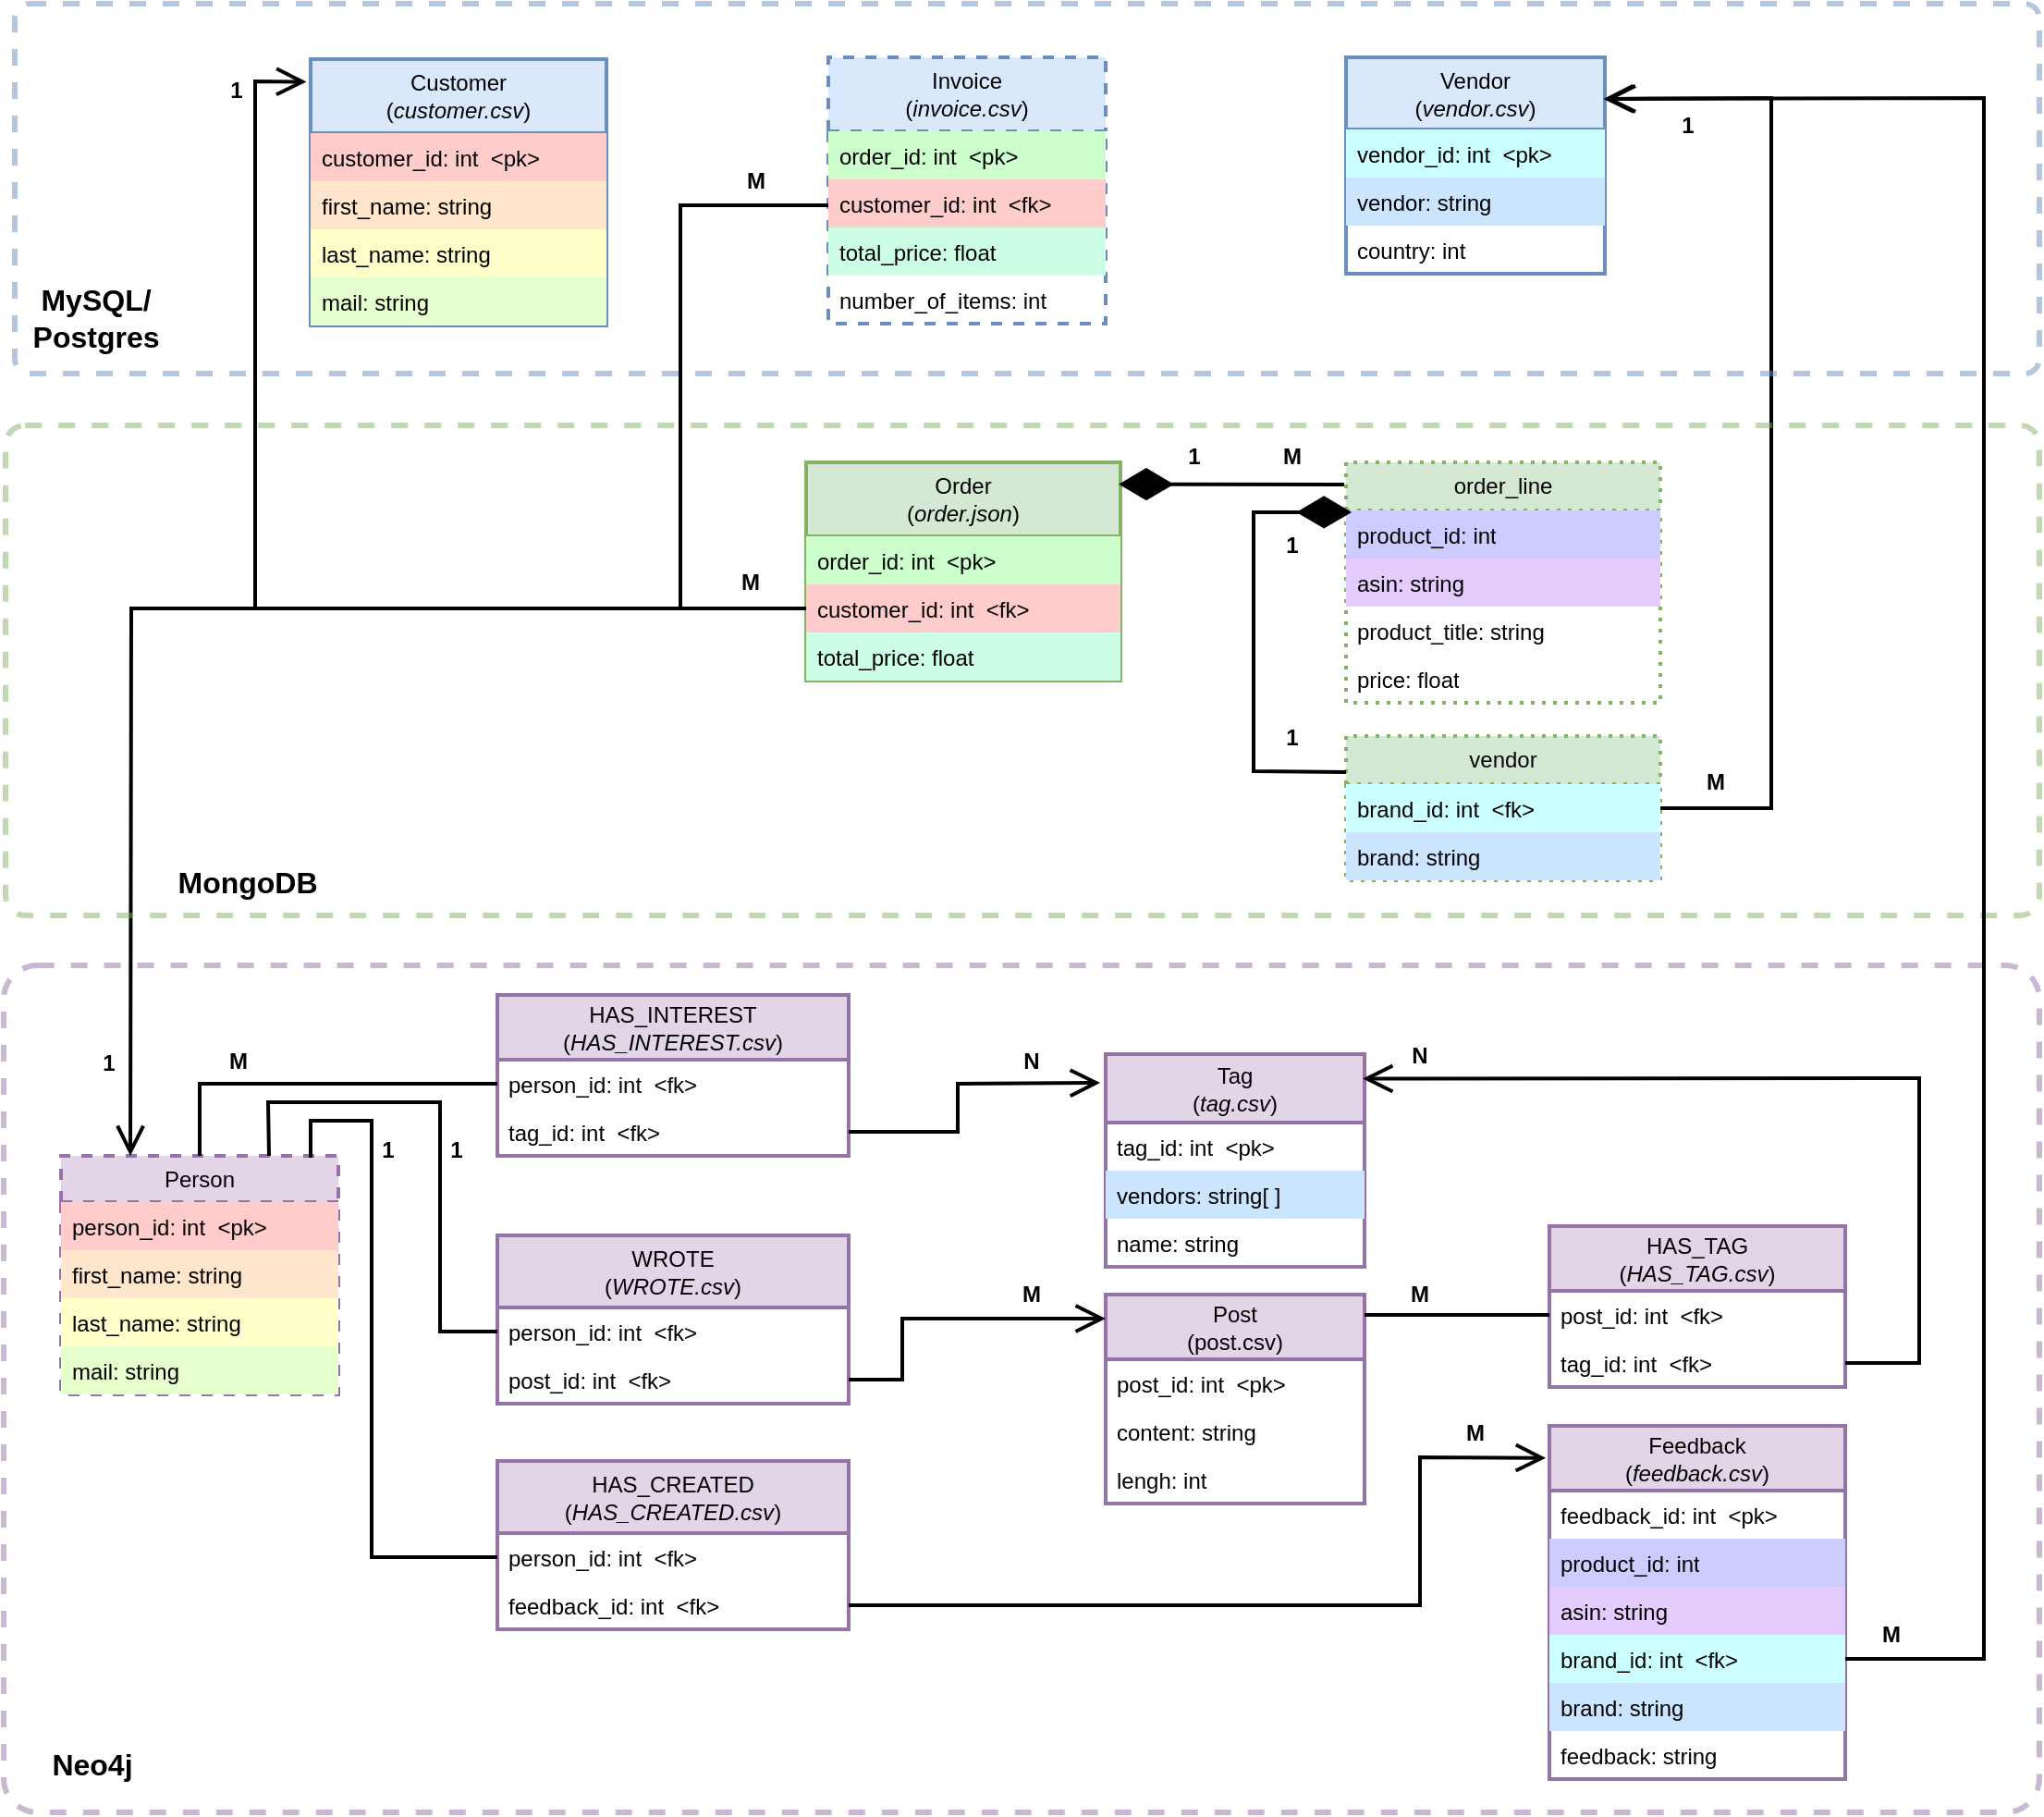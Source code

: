 <mxfile version="24.7.17" pages="3">
  <diagram id="liAS8BJx77Tu2Wudr9PA" name="uml-diagram-data">
    <mxGraphModel dx="2049" dy="1203" grid="1" gridSize="10" guides="1" tooltips="1" connect="1" arrows="1" fold="1" page="1" pageScale="1" pageWidth="1169" pageHeight="827" math="0" shadow="0">
      <root>
        <mxCell id="0" />
        <mxCell id="1" parent="0" />
        <mxCell id="4N_46-_X6e6o6Iuuag_l-1" value="Person" style="swimlane;fontStyle=0;childLayout=stackLayout;horizontal=1;startSize=25;fillColor=#e1d5e7;horizontalStack=0;resizeParent=1;resizeParentMax=0;resizeLast=0;collapsible=1;marginBottom=0;whiteSpace=wrap;html=1;strokeWidth=2;strokeColor=#9673a6;dashed=1;" vertex="1" parent="1">
          <mxGeometry x="80" y="666" width="150" height="129" as="geometry" />
        </mxCell>
        <mxCell id="4N_46-_X6e6o6Iuuag_l-2" value="person_id: int&amp;nbsp; &amp;lt;pk&amp;gt;" style="text;strokeColor=none;fillColor=#FFCCCC;align=left;verticalAlign=top;spacingLeft=4;spacingRight=4;overflow=hidden;rotatable=0;points=[[0,0.5],[1,0.5]];portConstraint=eastwest;whiteSpace=wrap;html=1;strokeWidth=2;labelBackgroundColor=none;gradientColor=none;labelBorderColor=none;" vertex="1" parent="4N_46-_X6e6o6Iuuag_l-1">
          <mxGeometry y="25" width="150" height="26" as="geometry" />
        </mxCell>
        <mxCell id="4N_46-_X6e6o6Iuuag_l-3" value="first_n&lt;span style=&quot;background-color: initial;&quot;&gt;ame: string&lt;/span&gt;&lt;div&gt;&lt;div&gt;&lt;br&gt;&lt;/div&gt;&lt;/div&gt;" style="text;strokeColor=none;fillColor=#FFE6CC;align=left;verticalAlign=top;spacingLeft=4;spacingRight=4;overflow=hidden;rotatable=0;points=[[0,0.5],[1,0.5]];portConstraint=eastwest;whiteSpace=wrap;html=1;" vertex="1" parent="4N_46-_X6e6o6Iuuag_l-1">
          <mxGeometry y="51" width="150" height="26" as="geometry" />
        </mxCell>
        <mxCell id="4N_46-_X6e6o6Iuuag_l-4" value="last_name: string" style="text;strokeColor=none;fillColor=#FFFFCC;align=left;verticalAlign=top;spacingLeft=4;spacingRight=4;overflow=hidden;rotatable=0;points=[[0,0.5],[1,0.5]];portConstraint=eastwest;whiteSpace=wrap;html=1;" vertex="1" parent="4N_46-_X6e6o6Iuuag_l-1">
          <mxGeometry y="77" width="150" height="26" as="geometry" />
        </mxCell>
        <mxCell id="4N_46-_X6e6o6Iuuag_l-5" value="mail: string&lt;div&gt;&lt;br&gt;&lt;/div&gt;" style="text;strokeColor=none;fillColor=#E6FFCC;align=left;verticalAlign=top;spacingLeft=4;spacingRight=4;overflow=hidden;rotatable=0;points=[[0,0.5],[1,0.5]];portConstraint=eastwest;whiteSpace=wrap;html=1;" vertex="1" parent="4N_46-_X6e6o6Iuuag_l-1">
          <mxGeometry y="103" width="150" height="26" as="geometry" />
        </mxCell>
        <mxCell id="4N_46-_X6e6o6Iuuag_l-6" value="Customer&lt;div&gt;(&lt;i&gt;customer.csv&lt;/i&gt;)&lt;/div&gt;" style="swimlane;fontStyle=0;childLayout=stackLayout;horizontal=1;startSize=40;fillColor=#dae8fc;horizontalStack=0;resizeParent=1;resizeParentMax=0;resizeLast=0;collapsible=1;marginBottom=0;whiteSpace=wrap;html=1;strokeWidth=2;strokeColor=#6c8ebf;" vertex="1" parent="1">
          <mxGeometry x="215" y="73" width="160" height="144" as="geometry" />
        </mxCell>
        <mxCell id="4N_46-_X6e6o6Iuuag_l-7" value="customer_id: int&amp;nbsp; &amp;lt;pk&amp;gt;&lt;div&gt;&lt;br&gt;&lt;/div&gt;" style="text;strokeColor=none;fillColor=#FFCCCC;align=left;verticalAlign=top;spacingLeft=4;spacingRight=4;overflow=hidden;rotatable=0;points=[[0,0.5],[1,0.5]];portConstraint=eastwest;whiteSpace=wrap;html=1;strokeWidth=2;labelBackgroundColor=none;" vertex="1" parent="4N_46-_X6e6o6Iuuag_l-6">
          <mxGeometry y="40" width="160" height="26" as="geometry" />
        </mxCell>
        <mxCell id="4N_46-_X6e6o6Iuuag_l-8" value="first_n&lt;span style=&quot;background-color: initial;&quot;&gt;ame: string&lt;/span&gt;&lt;div&gt;&lt;div&gt;&lt;br&gt;&lt;/div&gt;&lt;/div&gt;" style="text;strokeColor=none;fillColor=#FFE6CC;align=left;verticalAlign=top;spacingLeft=4;spacingRight=4;overflow=hidden;rotatable=0;points=[[0,0.5],[1,0.5]];portConstraint=eastwest;whiteSpace=wrap;html=1;" vertex="1" parent="4N_46-_X6e6o6Iuuag_l-6">
          <mxGeometry y="66" width="160" height="26" as="geometry" />
        </mxCell>
        <mxCell id="4N_46-_X6e6o6Iuuag_l-9" value="last_name: string" style="text;strokeColor=none;fillColor=#FFFFCC;align=left;verticalAlign=top;spacingLeft=4;spacingRight=4;overflow=hidden;rotatable=0;points=[[0,0.5],[1,0.5]];portConstraint=eastwest;whiteSpace=wrap;html=1;" vertex="1" parent="4N_46-_X6e6o6Iuuag_l-6">
          <mxGeometry y="92" width="160" height="26" as="geometry" />
        </mxCell>
        <mxCell id="4N_46-_X6e6o6Iuuag_l-10" value="mail: string&lt;div&gt;&lt;br&gt;&lt;/div&gt;" style="text;strokeColor=none;fillColor=#E6FFCC;align=left;verticalAlign=top;spacingLeft=4;spacingRight=4;overflow=hidden;rotatable=0;points=[[0,0.5],[1,0.5]];portConstraint=eastwest;whiteSpace=wrap;html=1;" vertex="1" parent="4N_46-_X6e6o6Iuuag_l-6">
          <mxGeometry y="118" width="160" height="26" as="geometry" />
        </mxCell>
        <mxCell id="4N_46-_X6e6o6Iuuag_l-11" value="Post&lt;div&gt;(post.csv)&lt;/div&gt;" style="swimlane;fontStyle=0;childLayout=stackLayout;horizontal=1;startSize=35;fillColor=#e1d5e7;horizontalStack=0;resizeParent=1;resizeParentMax=0;resizeLast=0;collapsible=1;marginBottom=0;whiteSpace=wrap;html=1;strokeWidth=2;strokeColor=#9673a6;" vertex="1" parent="1">
          <mxGeometry x="645" y="741" width="140" height="113" as="geometry" />
        </mxCell>
        <mxCell id="4N_46-_X6e6o6Iuuag_l-12" value="post_id: int&amp;nbsp; &amp;lt;pk&amp;gt;" style="text;strokeColor=none;fillColor=none;align=left;verticalAlign=top;spacingLeft=4;spacingRight=4;overflow=hidden;rotatable=0;points=[[0,0.5],[1,0.5]];portConstraint=eastwest;whiteSpace=wrap;html=1;strokeWidth=2;" vertex="1" parent="4N_46-_X6e6o6Iuuag_l-11">
          <mxGeometry y="35" width="140" height="26" as="geometry" />
        </mxCell>
        <mxCell id="4N_46-_X6e6o6Iuuag_l-13" value="&lt;div&gt;content: string&lt;/div&gt;" style="text;strokeColor=none;fillColor=none;align=left;verticalAlign=top;spacingLeft=4;spacingRight=4;overflow=hidden;rotatable=0;points=[[0,0.5],[1,0.5]];portConstraint=eastwest;whiteSpace=wrap;html=1;" vertex="1" parent="4N_46-_X6e6o6Iuuag_l-11">
          <mxGeometry y="61" width="140" height="26" as="geometry" />
        </mxCell>
        <mxCell id="4N_46-_X6e6o6Iuuag_l-14" value="lengh: int" style="text;strokeColor=none;fillColor=none;align=left;verticalAlign=top;spacingLeft=4;spacingRight=4;overflow=hidden;rotatable=0;points=[[0,0.5],[1,0.5]];portConstraint=eastwest;whiteSpace=wrap;html=1;" vertex="1" parent="4N_46-_X6e6o6Iuuag_l-11">
          <mxGeometry y="87" width="140" height="26" as="geometry" />
        </mxCell>
        <mxCell id="4N_46-_X6e6o6Iuuag_l-15" value="Order&lt;div&gt;(&lt;i&gt;order.json&lt;/i&gt;)&lt;/div&gt;" style="swimlane;fontStyle=0;childLayout=stackLayout;horizontal=1;startSize=40;fillColor=#d5e8d4;horizontalStack=0;resizeParent=1;resizeParentMax=0;resizeLast=0;collapsible=1;marginBottom=0;whiteSpace=wrap;html=1;strokeWidth=2;strokeColor=#82b366;" vertex="1" parent="1">
          <mxGeometry x="483" y="291" width="170" height="118" as="geometry" />
        </mxCell>
        <mxCell id="4N_46-_X6e6o6Iuuag_l-16" value="order_id: int&amp;nbsp; &amp;lt;pk&amp;gt;" style="text;strokeColor=none;fillColor=#CCFFCC;align=left;verticalAlign=top;spacingLeft=4;spacingRight=4;overflow=hidden;rotatable=0;points=[[0,0.5],[1,0.5]];portConstraint=eastwest;whiteSpace=wrap;html=1;strokeWidth=2;" vertex="1" parent="4N_46-_X6e6o6Iuuag_l-15">
          <mxGeometry y="40" width="170" height="26" as="geometry" />
        </mxCell>
        <mxCell id="4N_46-_X6e6o6Iuuag_l-17" value="&lt;div&gt;customer_id: int&amp;nbsp;&lt;b&gt;&amp;nbsp;&lt;/b&gt;&amp;lt;fk&amp;gt;&lt;/div&gt;" style="text;strokeColor=none;fillColor=#FFCCCC;align=left;verticalAlign=top;spacingLeft=4;spacingRight=4;overflow=hidden;rotatable=0;points=[[0,0.5],[1,0.5]];portConstraint=eastwest;whiteSpace=wrap;html=1;" vertex="1" parent="4N_46-_X6e6o6Iuuag_l-15">
          <mxGeometry y="66" width="170" height="26" as="geometry" />
        </mxCell>
        <mxCell id="4N_46-_X6e6o6Iuuag_l-18" value="total_price: float" style="text;strokeColor=none;fillColor=#CCFFE6;align=left;verticalAlign=top;spacingLeft=4;spacingRight=4;overflow=hidden;rotatable=0;points=[[0,0.5],[1,0.5]];portConstraint=eastwest;whiteSpace=wrap;html=1;" vertex="1" parent="4N_46-_X6e6o6Iuuag_l-15">
          <mxGeometry y="92" width="170" height="26" as="geometry" />
        </mxCell>
        <mxCell id="4N_46-_X6e6o6Iuuag_l-19" value="order_line" style="swimlane;fontStyle=0;childLayout=stackLayout;horizontal=1;startSize=26;fillColor=#d5e8d4;horizontalStack=0;resizeParent=1;resizeParentMax=0;resizeLast=0;collapsible=1;marginBottom=0;whiteSpace=wrap;html=1;strokeWidth=2;strokeColor=#82b366;dashed=1;dashPattern=1 2;" vertex="1" parent="1">
          <mxGeometry x="775" y="291" width="170" height="130" as="geometry" />
        </mxCell>
        <mxCell id="4N_46-_X6e6o6Iuuag_l-20" value="product_id: int" style="text;strokeColor=none;fillColor=#CCCCFF;align=left;verticalAlign=top;spacingLeft=4;spacingRight=4;overflow=hidden;rotatable=0;points=[[0,0.5],[1,0.5]];portConstraint=eastwest;whiteSpace=wrap;html=1;strokeWidth=2;" vertex="1" parent="4N_46-_X6e6o6Iuuag_l-19">
          <mxGeometry y="26" width="170" height="26" as="geometry" />
        </mxCell>
        <mxCell id="4N_46-_X6e6o6Iuuag_l-21" value="&lt;div&gt;asin: string&lt;/div&gt;" style="text;strokeColor=none;fillColor=#E5CCFF;align=left;verticalAlign=top;spacingLeft=4;spacingRight=4;overflow=hidden;rotatable=0;points=[[0,0.5],[1,0.5]];portConstraint=eastwest;whiteSpace=wrap;html=1;" vertex="1" parent="4N_46-_X6e6o6Iuuag_l-19">
          <mxGeometry y="52" width="170" height="26" as="geometry" />
        </mxCell>
        <mxCell id="4N_46-_X6e6o6Iuuag_l-22" value="&lt;div&gt;product_title: string&lt;/div&gt;" style="text;strokeColor=none;fillColor=none;align=left;verticalAlign=top;spacingLeft=4;spacingRight=4;overflow=hidden;rotatable=0;points=[[0,0.5],[1,0.5]];portConstraint=eastwest;whiteSpace=wrap;html=1;" vertex="1" parent="4N_46-_X6e6o6Iuuag_l-19">
          <mxGeometry y="78" width="170" height="26" as="geometry" />
        </mxCell>
        <mxCell id="4N_46-_X6e6o6Iuuag_l-23" value="price: float" style="text;strokeColor=none;fillColor=none;align=left;verticalAlign=top;spacingLeft=4;spacingRight=4;overflow=hidden;rotatable=0;points=[[0,0.5],[1,0.5]];portConstraint=eastwest;whiteSpace=wrap;html=1;" vertex="1" parent="4N_46-_X6e6o6Iuuag_l-19">
          <mxGeometry y="104" width="170" height="26" as="geometry" />
        </mxCell>
        <mxCell id="4N_46-_X6e6o6Iuuag_l-24" value="" style="endArrow=diamondThin;endFill=1;endSize=24;html=1;rounded=0;strokeWidth=2;entryX=0.994;entryY=0.1;entryDx=0;entryDy=0;entryPerimeter=0;exitX=-0.006;exitY=0.092;exitDx=0;exitDy=0;exitPerimeter=0;" edge="1" parent="1" source="4N_46-_X6e6o6Iuuag_l-19" target="4N_46-_X6e6o6Iuuag_l-15">
          <mxGeometry width="160" relative="1" as="geometry">
            <mxPoint x="745" y="279" as="sourcePoint" />
            <mxPoint x="675" y="289" as="targetPoint" />
          </mxGeometry>
        </mxCell>
        <mxCell id="4N_46-_X6e6o6Iuuag_l-25" value="Invoice&lt;div&gt;(&lt;i&gt;invoice.csv&lt;/i&gt;)&lt;/div&gt;" style="swimlane;fontStyle=0;childLayout=stackLayout;horizontal=1;startSize=40;fillColor=#dae8fc;horizontalStack=0;resizeParent=1;resizeParentMax=0;resizeLast=0;collapsible=1;marginBottom=0;whiteSpace=wrap;html=1;strokeWidth=2;strokeColor=#6c8ebf;dashed=1;" vertex="1" parent="1">
          <mxGeometry x="495" y="72" width="150" height="144" as="geometry" />
        </mxCell>
        <mxCell id="4N_46-_X6e6o6Iuuag_l-26" value="order_id: int&amp;nbsp; &amp;lt;pk&amp;gt;" style="text;strokeColor=none;fillColor=#CCFFCC;align=left;verticalAlign=top;spacingLeft=4;spacingRight=4;overflow=hidden;rotatable=0;points=[[0,0.5],[1,0.5]];portConstraint=eastwest;whiteSpace=wrap;html=1;strokeWidth=2;" vertex="1" parent="4N_46-_X6e6o6Iuuag_l-25">
          <mxGeometry y="40" width="150" height="26" as="geometry" />
        </mxCell>
        <mxCell id="4N_46-_X6e6o6Iuuag_l-27" value="&lt;div&gt;customer_id: int&amp;nbsp;&amp;nbsp;&amp;lt;fk&amp;gt;&lt;/div&gt;" style="text;strokeColor=none;fillColor=#FFCCCC;align=left;verticalAlign=top;spacingLeft=4;spacingRight=4;overflow=hidden;rotatable=0;points=[[0,0.5],[1,0.5]];portConstraint=eastwest;whiteSpace=wrap;html=1;gradientColor=none;" vertex="1" parent="4N_46-_X6e6o6Iuuag_l-25">
          <mxGeometry y="66" width="150" height="26" as="geometry" />
        </mxCell>
        <mxCell id="4N_46-_X6e6o6Iuuag_l-28" value="total_price: float" style="text;strokeColor=none;fillColor=#CCFFE6;align=left;verticalAlign=top;spacingLeft=4;spacingRight=4;overflow=hidden;rotatable=0;points=[[0,0.5],[1,0.5]];portConstraint=eastwest;whiteSpace=wrap;html=1;" vertex="1" parent="4N_46-_X6e6o6Iuuag_l-25">
          <mxGeometry y="92" width="150" height="26" as="geometry" />
        </mxCell>
        <mxCell id="4N_46-_X6e6o6Iuuag_l-29" value="&lt;div&gt;number_of_items: int&lt;/div&gt;" style="text;strokeColor=none;fillColor=none;align=left;verticalAlign=top;spacingLeft=4;spacingRight=4;overflow=hidden;rotatable=0;points=[[0,0.5],[1,0.5]];portConstraint=eastwest;whiteSpace=wrap;html=1;" vertex="1" parent="4N_46-_X6e6o6Iuuag_l-25">
          <mxGeometry y="118" width="150" height="26" as="geometry" />
        </mxCell>
        <mxCell id="4N_46-_X6e6o6Iuuag_l-30" value="Vendor&lt;div&gt;(&lt;i&gt;vendor.csv&lt;/i&gt;)&lt;/div&gt;" style="swimlane;fontStyle=0;childLayout=stackLayout;horizontal=1;startSize=39;fillColor=#dae8fc;horizontalStack=0;resizeParent=1;resizeParentMax=0;resizeLast=0;collapsible=1;marginBottom=0;whiteSpace=wrap;html=1;strokeWidth=2;strokeColor=#6c8ebf;" vertex="1" parent="1">
          <mxGeometry x="775" y="72" width="140" height="117" as="geometry" />
        </mxCell>
        <mxCell id="4N_46-_X6e6o6Iuuag_l-31" value="vendor_id: int&amp;nbsp; &amp;lt;pk&amp;gt;" style="text;strokeColor=none;fillColor=#CCFFFF;align=left;verticalAlign=top;spacingLeft=4;spacingRight=4;overflow=hidden;rotatable=0;points=[[0,0.5],[1,0.5]];portConstraint=eastwest;whiteSpace=wrap;html=1;strokeWidth=2;" vertex="1" parent="4N_46-_X6e6o6Iuuag_l-30">
          <mxGeometry y="39" width="140" height="26" as="geometry" />
        </mxCell>
        <mxCell id="4N_46-_X6e6o6Iuuag_l-32" value="&lt;div&gt;&lt;div&gt;vendor: string&lt;/div&gt;&lt;/div&gt;" style="text;strokeColor=none;fillColor=#CCE5FF;align=left;verticalAlign=top;spacingLeft=4;spacingRight=4;overflow=hidden;rotatable=0;points=[[0,0.5],[1,0.5]];portConstraint=eastwest;whiteSpace=wrap;html=1;" vertex="1" parent="4N_46-_X6e6o6Iuuag_l-30">
          <mxGeometry y="65" width="140" height="26" as="geometry" />
        </mxCell>
        <mxCell id="4N_46-_X6e6o6Iuuag_l-33" value="country: int" style="text;strokeColor=none;fillColor=none;align=left;verticalAlign=top;spacingLeft=4;spacingRight=4;overflow=hidden;rotatable=0;points=[[0,0.5],[1,0.5]];portConstraint=eastwest;whiteSpace=wrap;html=1;" vertex="1" parent="4N_46-_X6e6o6Iuuag_l-30">
          <mxGeometry y="91" width="140" height="26" as="geometry" />
        </mxCell>
        <mxCell id="4N_46-_X6e6o6Iuuag_l-34" value="Tag&lt;div&gt;(&lt;i&gt;tag.csv&lt;/i&gt;)&lt;/div&gt;" style="swimlane;fontStyle=0;childLayout=stackLayout;horizontal=1;startSize=37;fillColor=#e1d5e7;horizontalStack=0;resizeParent=1;resizeParentMax=0;resizeLast=0;collapsible=1;marginBottom=0;whiteSpace=wrap;html=1;strokeWidth=2;strokeColor=#9673a6;" vertex="1" parent="1">
          <mxGeometry x="645" y="611" width="140" height="115" as="geometry" />
        </mxCell>
        <mxCell id="4N_46-_X6e6o6Iuuag_l-35" value="tag_id: int&amp;nbsp; &amp;lt;pk&amp;gt;" style="text;strokeColor=none;fillColor=none;align=left;verticalAlign=top;spacingLeft=4;spacingRight=4;overflow=hidden;rotatable=0;points=[[0,0.5],[1,0.5]];portConstraint=eastwest;whiteSpace=wrap;html=1;strokeWidth=2;" vertex="1" parent="4N_46-_X6e6o6Iuuag_l-34">
          <mxGeometry y="37" width="140" height="26" as="geometry" />
        </mxCell>
        <mxCell id="4N_46-_X6e6o6Iuuag_l-36" value="vendors: string[ ]" style="text;strokeColor=none;fillColor=#CCE5FF;align=left;verticalAlign=top;spacingLeft=4;spacingRight=4;overflow=hidden;rotatable=0;points=[[0,0.5],[1,0.5]];portConstraint=eastwest;whiteSpace=wrap;html=1;" vertex="1" parent="4N_46-_X6e6o6Iuuag_l-34">
          <mxGeometry y="63" width="140" height="26" as="geometry" />
        </mxCell>
        <mxCell id="4N_46-_X6e6o6Iuuag_l-37" value="&lt;div&gt;name: string&lt;/div&gt;" style="text;strokeColor=none;fillColor=none;align=left;verticalAlign=top;spacingLeft=4;spacingRight=4;overflow=hidden;rotatable=0;points=[[0,0.5],[1,0.5]];portConstraint=eastwest;whiteSpace=wrap;html=1;" vertex="1" parent="4N_46-_X6e6o6Iuuag_l-34">
          <mxGeometry y="89" width="140" height="26" as="geometry" />
        </mxCell>
        <mxCell id="4N_46-_X6e6o6Iuuag_l-38" value="HAS_INTEREST&lt;div&gt;(&lt;span style=&quot;background-color: initial;&quot;&gt;&lt;i&gt;HAS_INTEREST.csv&lt;/i&gt;)&lt;/span&gt;&lt;/div&gt;" style="swimlane;fontStyle=0;childLayout=stackLayout;horizontal=1;startSize=35;fillColor=#e1d5e7;horizontalStack=0;resizeParent=1;resizeParentMax=0;resizeLast=0;collapsible=1;marginBottom=0;whiteSpace=wrap;html=1;strokeWidth=2;strokeColor=#9673a6;" vertex="1" parent="1">
          <mxGeometry x="316" y="579" width="190" height="87" as="geometry" />
        </mxCell>
        <mxCell id="4N_46-_X6e6o6Iuuag_l-39" value="person_id: int&amp;nbsp; &amp;lt;fk&amp;gt;" style="text;strokeColor=none;fillColor=none;align=left;verticalAlign=top;spacingLeft=4;spacingRight=4;overflow=hidden;rotatable=0;points=[[0,0.5],[1,0.5]];portConstraint=eastwest;whiteSpace=wrap;html=1;strokeWidth=2;" vertex="1" parent="4N_46-_X6e6o6Iuuag_l-38">
          <mxGeometry y="35" width="190" height="26" as="geometry" />
        </mxCell>
        <mxCell id="4N_46-_X6e6o6Iuuag_l-40" value="&lt;div&gt;&lt;div&gt;tag_id: int&amp;nbsp; &amp;lt;fk&amp;gt;&lt;/div&gt;&lt;/div&gt;" style="text;strokeColor=none;fillColor=none;align=left;verticalAlign=top;spacingLeft=4;spacingRight=4;overflow=hidden;rotatable=0;points=[[0,0.5],[1,0.5]];portConstraint=eastwest;whiteSpace=wrap;html=1;" vertex="1" parent="4N_46-_X6e6o6Iuuag_l-38">
          <mxGeometry y="61" width="190" height="26" as="geometry" />
        </mxCell>
        <mxCell id="4N_46-_X6e6o6Iuuag_l-41" value="WROTE&lt;div&gt;(&lt;i&gt;WROTE.csv&lt;/i&gt;)&lt;/div&gt;" style="swimlane;fontStyle=0;childLayout=stackLayout;horizontal=1;startSize=39;fillColor=#e1d5e7;horizontalStack=0;resizeParent=1;resizeParentMax=0;resizeLast=0;collapsible=1;marginBottom=0;whiteSpace=wrap;html=1;strokeWidth=2;strokeColor=#9673a6;" vertex="1" parent="1">
          <mxGeometry x="316" y="709" width="190" height="91" as="geometry" />
        </mxCell>
        <mxCell id="4N_46-_X6e6o6Iuuag_l-42" value="person_id: int&amp;nbsp; &amp;lt;fk&amp;gt;" style="text;strokeColor=none;fillColor=none;align=left;verticalAlign=top;spacingLeft=4;spacingRight=4;overflow=hidden;rotatable=0;points=[[0,0.5],[1,0.5]];portConstraint=eastwest;whiteSpace=wrap;html=1;strokeWidth=2;" vertex="1" parent="4N_46-_X6e6o6Iuuag_l-41">
          <mxGeometry y="39" width="190" height="26" as="geometry" />
        </mxCell>
        <mxCell id="4N_46-_X6e6o6Iuuag_l-43" value="&lt;div&gt;&lt;div&gt;post_id: int&amp;nbsp; &amp;lt;fk&amp;gt;&lt;/div&gt;&lt;/div&gt;" style="text;strokeColor=none;fillColor=none;align=left;verticalAlign=top;spacingLeft=4;spacingRight=4;overflow=hidden;rotatable=0;points=[[0,0.5],[1,0.5]];portConstraint=eastwest;whiteSpace=wrap;html=1;" vertex="1" parent="4N_46-_X6e6o6Iuuag_l-41">
          <mxGeometry y="65" width="190" height="26" as="geometry" />
        </mxCell>
        <mxCell id="4N_46-_X6e6o6Iuuag_l-44" value="" style="endArrow=open;endFill=0;endSize=12;html=1;rounded=0;exitX=1;exitY=0.5;exitDx=0;exitDy=0;strokeWidth=2;entryX=0.994;entryY=0.192;entryDx=0;entryDy=0;entryPerimeter=0;" edge="1" parent="1" source="4N_46-_X6e6o6Iuuag_l-77" target="4N_46-_X6e6o6Iuuag_l-30">
          <mxGeometry width="160" relative="1" as="geometry">
            <mxPoint x="945" y="434" as="sourcePoint" />
            <mxPoint x="915" y="128" as="targetPoint" />
            <Array as="points">
              <mxPoint x="1005" y="478" />
              <mxPoint x="1005" y="94" />
            </Array>
          </mxGeometry>
        </mxCell>
        <mxCell id="4N_46-_X6e6o6Iuuag_l-45" value="" style="endArrow=none;html=1;rounded=0;exitX=0.5;exitY=0;exitDx=0;exitDy=0;entryX=0;entryY=0.5;entryDx=0;entryDy=0;strokeWidth=2;" edge="1" parent="1" source="4N_46-_X6e6o6Iuuag_l-1" target="4N_46-_X6e6o6Iuuag_l-39">
          <mxGeometry width="50" height="50" relative="1" as="geometry">
            <mxPoint x="152" y="662" as="sourcePoint" />
            <mxPoint x="284" y="624.5" as="targetPoint" />
            <Array as="points">
              <mxPoint x="155" y="627" />
            </Array>
          </mxGeometry>
        </mxCell>
        <mxCell id="4N_46-_X6e6o6Iuuag_l-46" value="" style="endArrow=open;html=1;rounded=0;exitX=1;exitY=0.5;exitDx=0;exitDy=0;entryX=-0.021;entryY=0.135;entryDx=0;entryDy=0;entryPerimeter=0;strokeWidth=2;endFill=0;endSize=12;" edge="1" parent="1" source="4N_46-_X6e6o6Iuuag_l-40" target="4N_46-_X6e6o6Iuuag_l-34">
          <mxGeometry width="50" height="50" relative="1" as="geometry">
            <mxPoint x="595" y="512" as="sourcePoint" />
            <mxPoint x="645" y="462" as="targetPoint" />
            <Array as="points">
              <mxPoint x="565" y="653" />
              <mxPoint x="565" y="627" />
            </Array>
          </mxGeometry>
        </mxCell>
        <mxCell id="4N_46-_X6e6o6Iuuag_l-47" value="" style="endArrow=none;html=1;rounded=0;strokeWidth=2;entryX=0;entryY=0.5;entryDx=0;entryDy=0;exitX=0.75;exitY=0;exitDx=0;exitDy=0;" edge="1" parent="1" source="4N_46-_X6e6o6Iuuag_l-1" target="4N_46-_X6e6o6Iuuag_l-42">
          <mxGeometry width="50" height="50" relative="1" as="geometry">
            <mxPoint x="175" y="647" as="sourcePoint" />
            <mxPoint x="265" y="722" as="targetPoint" />
            <Array as="points">
              <mxPoint x="192" y="637" />
              <mxPoint x="285" y="637" />
              <mxPoint x="285" y="761" />
            </Array>
          </mxGeometry>
        </mxCell>
        <mxCell id="4N_46-_X6e6o6Iuuag_l-48" value="" style="endArrow=open;html=1;rounded=0;entryX=0;entryY=0.115;entryDx=0;entryDy=0;entryPerimeter=0;strokeWidth=2;endFill=0;endSize=12;exitX=1;exitY=0.5;exitDx=0;exitDy=0;" edge="1" parent="1" source="4N_46-_X6e6o6Iuuag_l-43" target="4N_46-_X6e6o6Iuuag_l-11">
          <mxGeometry width="50" height="50" relative="1" as="geometry">
            <mxPoint x="495" y="702" as="sourcePoint" />
            <mxPoint x="672" y="726.5" as="targetPoint" />
            <Array as="points">
              <mxPoint x="535" y="787" />
              <mxPoint x="535" y="754" />
            </Array>
          </mxGeometry>
        </mxCell>
        <mxCell id="4N_46-_X6e6o6Iuuag_l-49" value="" style="endArrow=none;html=1;rounded=0;strokeWidth=2;endFill=0;endSize=12;entryX=0;entryY=0.5;entryDx=0;entryDy=0;startArrow=open;startFill=0;startSize=12;exitX=0.25;exitY=0;exitDx=0;exitDy=0;" edge="1" parent="1" source="4N_46-_X6e6o6Iuuag_l-1" target="4N_46-_X6e6o6Iuuag_l-17">
          <mxGeometry width="50" height="50" relative="1" as="geometry">
            <mxPoint x="118" y="628" as="sourcePoint" />
            <mxPoint x="445" y="378" as="targetPoint" />
            <Array as="points">
              <mxPoint x="118" y="370" />
            </Array>
          </mxGeometry>
        </mxCell>
        <mxCell id="4N_46-_X6e6o6Iuuag_l-50" value="" style="endArrow=none;html=1;rounded=0;exitX=-0.014;exitY=0.085;exitDx=0;exitDy=0;strokeWidth=2;endFill=0;endSize=12;exitPerimeter=0;entryX=0;entryY=0.5;entryDx=0;entryDy=0;startArrow=open;startFill=0;startSize=12;" edge="1" parent="1" source="4N_46-_X6e6o6Iuuag_l-6" target="4N_46-_X6e6o6Iuuag_l-17">
          <mxGeometry width="50" height="50" relative="1" as="geometry">
            <mxPoint x="130" y="633" as="sourcePoint" />
            <mxPoint x="425" y="428" as="targetPoint" />
            <Array as="points">
              <mxPoint x="185" y="85" />
              <mxPoint x="185" y="370" />
            </Array>
          </mxGeometry>
        </mxCell>
        <mxCell id="4N_46-_X6e6o6Iuuag_l-51" value="HAS_TAG&lt;div&gt;(&lt;i&gt;HAS_TAG.csv&lt;/i&gt;)&lt;/div&gt;" style="swimlane;fontStyle=0;childLayout=stackLayout;horizontal=1;startSize=35;fillColor=#e1d5e7;horizontalStack=0;resizeParent=1;resizeParentMax=0;resizeLast=0;collapsible=1;marginBottom=0;whiteSpace=wrap;html=1;strokeWidth=2;strokeColor=#9673a6;" vertex="1" parent="1">
          <mxGeometry x="885" y="704" width="160" height="87" as="geometry" />
        </mxCell>
        <mxCell id="4N_46-_X6e6o6Iuuag_l-52" value="post_id: int&amp;nbsp;&lt;span style=&quot;background-color: initial;&quot;&gt;&amp;nbsp;&lt;/span&gt;&lt;span style=&quot;background-color: initial;&quot;&gt;&amp;lt;fk&amp;gt;&lt;/span&gt;" style="text;strokeColor=none;fillColor=none;align=left;verticalAlign=top;spacingLeft=4;spacingRight=4;overflow=hidden;rotatable=0;points=[[0,0.5],[1,0.5]];portConstraint=eastwest;whiteSpace=wrap;html=1;strokeWidth=2;" vertex="1" parent="4N_46-_X6e6o6Iuuag_l-51">
          <mxGeometry y="35" width="160" height="26" as="geometry" />
        </mxCell>
        <mxCell id="4N_46-_X6e6o6Iuuag_l-53" value="&lt;div&gt;&lt;div&gt;tag_id: int&amp;nbsp; &amp;lt;fk&amp;gt;&lt;/div&gt;&lt;/div&gt;" style="text;strokeColor=none;fillColor=none;align=left;verticalAlign=top;spacingLeft=4;spacingRight=4;overflow=hidden;rotatable=0;points=[[0,0.5],[1,0.5]];portConstraint=eastwest;whiteSpace=wrap;html=1;" vertex="1" parent="4N_46-_X6e6o6Iuuag_l-51">
          <mxGeometry y="61" width="160" height="26" as="geometry" />
        </mxCell>
        <mxCell id="4N_46-_X6e6o6Iuuag_l-54" value="" style="endArrow=none;html=1;rounded=0;entryX=0;entryY=0.5;entryDx=0;entryDy=0;strokeWidth=2;" edge="1" parent="1" target="4N_46-_X6e6o6Iuuag_l-52">
          <mxGeometry width="50" height="50" relative="1" as="geometry">
            <mxPoint x="785" y="752" as="sourcePoint" />
            <mxPoint x="965" y="727" as="targetPoint" />
            <Array as="points">
              <mxPoint x="835" y="752" />
            </Array>
          </mxGeometry>
        </mxCell>
        <mxCell id="4N_46-_X6e6o6Iuuag_l-55" value="" style="endArrow=open;html=1;rounded=0;entryX=0.993;entryY=0.115;entryDx=0;entryDy=0;entryPerimeter=0;strokeWidth=2;endFill=0;endSize=12;jumpStyle=arc;exitX=1;exitY=0.5;exitDx=0;exitDy=0;" edge="1" parent="1" source="4N_46-_X6e6o6Iuuag_l-53" target="4N_46-_X6e6o6Iuuag_l-34">
          <mxGeometry width="50" height="50" relative="1" as="geometry">
            <mxPoint x="1075" y="777" as="sourcePoint" />
            <mxPoint x="1242" y="697" as="targetPoint" />
            <Array as="points">
              <mxPoint x="1085" y="778" />
              <mxPoint x="1085" y="624" />
            </Array>
          </mxGeometry>
        </mxCell>
        <mxCell id="4N_46-_X6e6o6Iuuag_l-56" value="&lt;b&gt;M&lt;/b&gt;" style="text;html=1;align=center;verticalAlign=middle;whiteSpace=wrap;rounded=0;" vertex="1" parent="1">
          <mxGeometry x="146" y="600" width="60" height="30" as="geometry" />
        </mxCell>
        <mxCell id="4N_46-_X6e6o6Iuuag_l-57" value="&lt;b&gt;1&lt;/b&gt;" style="text;html=1;align=center;verticalAlign=middle;whiteSpace=wrap;rounded=0;" vertex="1" parent="1">
          <mxGeometry x="76" y="601" width="60" height="30" as="geometry" />
        </mxCell>
        <mxCell id="4N_46-_X6e6o6Iuuag_l-58" value="&lt;b&gt;1&lt;/b&gt;" style="text;html=1;align=center;verticalAlign=middle;whiteSpace=wrap;rounded=0;" vertex="1" parent="1">
          <mxGeometry x="264" y="648" width="60" height="30" as="geometry" />
        </mxCell>
        <mxCell id="4N_46-_X6e6o6Iuuag_l-59" value="&lt;b&gt;N&lt;/b&gt;" style="text;html=1;align=center;verticalAlign=middle;whiteSpace=wrap;rounded=0;" vertex="1" parent="1">
          <mxGeometry x="575" y="600" width="60" height="30" as="geometry" />
        </mxCell>
        <mxCell id="4N_46-_X6e6o6Iuuag_l-60" value="&lt;b&gt;M&lt;/b&gt;" style="text;html=1;align=center;verticalAlign=middle;whiteSpace=wrap;rounded=0;" vertex="1" parent="1">
          <mxGeometry x="575" y="726" width="60" height="30" as="geometry" />
        </mxCell>
        <mxCell id="4N_46-_X6e6o6Iuuag_l-61" value="&lt;b&gt;M&lt;/b&gt;" style="text;html=1;align=center;verticalAlign=middle;whiteSpace=wrap;rounded=0;" vertex="1" parent="1">
          <mxGeometry x="785" y="726" width="60" height="30" as="geometry" />
        </mxCell>
        <mxCell id="4N_46-_X6e6o6Iuuag_l-62" value="&lt;b&gt;N&lt;/b&gt;" style="text;html=1;align=center;verticalAlign=middle;whiteSpace=wrap;rounded=0;" vertex="1" parent="1">
          <mxGeometry x="785" y="597" width="60" height="30" as="geometry" />
        </mxCell>
        <mxCell id="4N_46-_X6e6o6Iuuag_l-63" value="&lt;b&gt;M&lt;/b&gt;" style="text;html=1;align=center;verticalAlign=middle;whiteSpace=wrap;rounded=0;" vertex="1" parent="1">
          <mxGeometry x="423" y="341" width="60" height="30" as="geometry" />
        </mxCell>
        <mxCell id="4N_46-_X6e6o6Iuuag_l-64" value="&lt;b&gt;M&lt;/b&gt;" style="text;html=1;align=center;verticalAlign=middle;whiteSpace=wrap;rounded=0;" vertex="1" parent="1">
          <mxGeometry x="945" y="449" width="60" height="30" as="geometry" />
        </mxCell>
        <mxCell id="4N_46-_X6e6o6Iuuag_l-65" value="&lt;b&gt;1&lt;/b&gt;" style="text;html=1;align=center;verticalAlign=middle;whiteSpace=wrap;rounded=0;" vertex="1" parent="1">
          <mxGeometry x="930" y="94" width="60" height="30" as="geometry" />
        </mxCell>
        <mxCell id="4N_46-_X6e6o6Iuuag_l-66" value="" style="rounded=1;whiteSpace=wrap;html=1;opacity=50;fillColor=none;arcSize=4;strokeWidth=3;dashed=1;strokeColor=#9673a6;" vertex="1" parent="1">
          <mxGeometry x="49" y="563" width="1101" height="458" as="geometry" />
        </mxCell>
        <mxCell id="4N_46-_X6e6o6Iuuag_l-67" value="&lt;b&gt;&lt;font style=&quot;font-size: 16px;&quot;&gt;Neo4j&lt;/font&gt;&lt;/b&gt;" style="text;html=1;align=center;verticalAlign=middle;whiteSpace=wrap;rounded=0;" vertex="1" parent="1">
          <mxGeometry x="67" y="980" width="60" height="30" as="geometry" />
        </mxCell>
        <mxCell id="4N_46-_X6e6o6Iuuag_l-68" value="" style="rounded=1;whiteSpace=wrap;html=1;opacity=50;fillColor=none;arcSize=4;strokeWidth=3;dashed=1;strokeColor=#82b366;" vertex="1" parent="1">
          <mxGeometry x="50" y="271" width="1100" height="265" as="geometry" />
        </mxCell>
        <mxCell id="4N_46-_X6e6o6Iuuag_l-69" value="" style="rounded=1;whiteSpace=wrap;html=1;opacity=50;fillColor=none;arcSize=4;strokeWidth=3;dashed=1;strokeColor=#6c8ebf;" vertex="1" parent="1">
          <mxGeometry x="55" y="43" width="1095" height="200" as="geometry" />
        </mxCell>
        <mxCell id="4N_46-_X6e6o6Iuuag_l-70" value="&lt;b&gt;&lt;font style=&quot;font-size: 16px;&quot;&gt;MongoDB&lt;/font&gt;&lt;/b&gt;" style="text;html=1;align=center;verticalAlign=middle;whiteSpace=wrap;rounded=0;" vertex="1" parent="1">
          <mxGeometry x="151" y="503" width="60" height="30" as="geometry" />
        </mxCell>
        <mxCell id="4N_46-_X6e6o6Iuuag_l-71" value="&lt;b&gt;&lt;font style=&quot;font-size: 16px;&quot;&gt;MySQL/ Postgres&lt;/font&gt;&lt;/b&gt;" style="text;html=1;align=center;verticalAlign=middle;whiteSpace=wrap;rounded=0;" vertex="1" parent="1">
          <mxGeometry x="69" y="198" width="60" height="30" as="geometry" />
        </mxCell>
        <mxCell id="4N_46-_X6e6o6Iuuag_l-72" value="&lt;b&gt;1&lt;/b&gt;" style="text;html=1;align=center;verticalAlign=middle;whiteSpace=wrap;rounded=0;" vertex="1" parent="1">
          <mxGeometry x="145" y="75" width="60" height="30" as="geometry" />
        </mxCell>
        <mxCell id="4N_46-_X6e6o6Iuuag_l-73" value="&lt;b&gt;1&lt;/b&gt;" style="text;html=1;align=center;verticalAlign=middle;whiteSpace=wrap;rounded=0;" vertex="1" parent="1">
          <mxGeometry x="663" y="273" width="60" height="30" as="geometry" />
        </mxCell>
        <mxCell id="4N_46-_X6e6o6Iuuag_l-74" value="&lt;b&gt;M&lt;/b&gt;" style="text;html=1;align=center;verticalAlign=middle;whiteSpace=wrap;rounded=0;" vertex="1" parent="1">
          <mxGeometry x="716" y="273" width="60" height="30" as="geometry" />
        </mxCell>
        <mxCell id="4N_46-_X6e6o6Iuuag_l-75" value="" style="endArrow=none;endFill=0;endSize=12;html=1;rounded=0;exitX=0;exitY=0.5;exitDx=0;exitDy=0;strokeWidth=2;" edge="1" parent="1">
          <mxGeometry width="160" relative="1" as="geometry">
            <mxPoint x="495" y="152" as="sourcePoint" />
            <mxPoint x="415" y="369" as="targetPoint" />
            <Array as="points">
              <mxPoint x="415" y="152" />
            </Array>
          </mxGeometry>
        </mxCell>
        <mxCell id="4N_46-_X6e6o6Iuuag_l-76" value="&lt;b&gt;M&lt;/b&gt;" style="text;html=1;align=center;verticalAlign=middle;whiteSpace=wrap;rounded=0;" vertex="1" parent="1">
          <mxGeometry x="426" y="124" width="60" height="30" as="geometry" />
        </mxCell>
        <mxCell id="4N_46-_X6e6o6Iuuag_l-77" value="vendor" style="swimlane;fontStyle=0;childLayout=stackLayout;horizontal=1;startSize=26;fillColor=#d5e8d4;horizontalStack=0;resizeParent=1;resizeParentMax=0;resizeLast=0;collapsible=1;marginBottom=0;whiteSpace=wrap;html=1;strokeWidth=2;strokeColor=#82b366;dashed=1;dashPattern=1 2;" vertex="1" parent="1">
          <mxGeometry x="775" y="439" width="170" height="78" as="geometry" />
        </mxCell>
        <mxCell id="4N_46-_X6e6o6Iuuag_l-78" value="brand_id: int&amp;nbsp; &amp;lt;fk&amp;gt;" style="text;strokeColor=none;fillColor=#CCFFFF;align=left;verticalAlign=top;spacingLeft=4;spacingRight=4;overflow=hidden;rotatable=0;points=[[0,0.5],[1,0.5]];portConstraint=eastwest;whiteSpace=wrap;html=1;strokeWidth=2;" vertex="1" parent="4N_46-_X6e6o6Iuuag_l-77">
          <mxGeometry y="26" width="170" height="26" as="geometry" />
        </mxCell>
        <mxCell id="4N_46-_X6e6o6Iuuag_l-79" value="&lt;div&gt;brand: string&lt;/div&gt;" style="text;strokeColor=none;fillColor=#CCE5FF;align=left;verticalAlign=top;spacingLeft=4;spacingRight=4;overflow=hidden;rotatable=0;points=[[0,0.5],[1,0.5]];portConstraint=eastwest;whiteSpace=wrap;html=1;" vertex="1" parent="4N_46-_X6e6o6Iuuag_l-77">
          <mxGeometry y="52" width="170" height="26" as="geometry" />
        </mxCell>
        <mxCell id="4N_46-_X6e6o6Iuuag_l-80" value="" style="endArrow=diamondThin;endFill=1;endSize=24;html=1;rounded=0;strokeWidth=2;entryX=0.018;entryY=0.038;entryDx=0;entryDy=0;entryPerimeter=0;exitX=0;exitY=0.25;exitDx=0;exitDy=0;" edge="1" parent="1" source="4N_46-_X6e6o6Iuuag_l-77" target="4N_46-_X6e6o6Iuuag_l-20">
          <mxGeometry width="160" relative="1" as="geometry">
            <mxPoint x="742" y="496" as="sourcePoint" />
            <mxPoint x="620" y="496" as="targetPoint" />
            <Array as="points">
              <mxPoint x="725" y="458" />
              <mxPoint x="725" y="318" />
            </Array>
          </mxGeometry>
        </mxCell>
        <mxCell id="4N_46-_X6e6o6Iuuag_l-81" value="&lt;b&gt;1&lt;/b&gt;" style="text;html=1;align=center;verticalAlign=middle;whiteSpace=wrap;rounded=0;" vertex="1" parent="1">
          <mxGeometry x="716" y="321" width="60" height="30" as="geometry" />
        </mxCell>
        <mxCell id="4N_46-_X6e6o6Iuuag_l-82" value="&lt;b&gt;1&lt;/b&gt;" style="text;html=1;align=center;verticalAlign=middle;whiteSpace=wrap;rounded=0;" vertex="1" parent="1">
          <mxGeometry x="716" y="425" width="60" height="30" as="geometry" />
        </mxCell>
        <mxCell id="4N_46-_X6e6o6Iuuag_l-83" value="&lt;div&gt;Feedback&lt;/div&gt;&lt;div&gt;(&lt;i&gt;feedback.csv&lt;/i&gt;)&lt;/div&gt;" style="swimlane;fontStyle=0;childLayout=stackLayout;horizontal=1;startSize=35;fillColor=#e1d5e7;horizontalStack=0;resizeParent=1;resizeParentMax=0;resizeLast=0;collapsible=1;marginBottom=0;whiteSpace=wrap;html=1;strokeWidth=2;strokeColor=#9673a6;" vertex="1" parent="1">
          <mxGeometry x="885" y="812" width="160" height="191" as="geometry" />
        </mxCell>
        <mxCell id="4N_46-_X6e6o6Iuuag_l-84" value="feedback_id: int&amp;nbsp; &amp;lt;pk&amp;gt;" style="text;strokeColor=none;fillColor=none;align=left;verticalAlign=top;spacingLeft=4;spacingRight=4;overflow=hidden;rotatable=0;points=[[0,0.5],[1,0.5]];portConstraint=eastwest;whiteSpace=wrap;html=1;strokeWidth=2;" vertex="1" parent="4N_46-_X6e6o6Iuuag_l-83">
          <mxGeometry y="35" width="160" height="26" as="geometry" />
        </mxCell>
        <mxCell id="4N_46-_X6e6o6Iuuag_l-85" value="&lt;div&gt;product_id: int&lt;/div&gt;" style="text;strokeColor=none;fillColor=#CCCCFF;align=left;verticalAlign=top;spacingLeft=4;spacingRight=4;overflow=hidden;rotatable=0;points=[[0,0.5],[1,0.5]];portConstraint=eastwest;whiteSpace=wrap;html=1;" vertex="1" parent="4N_46-_X6e6o6Iuuag_l-83">
          <mxGeometry y="61" width="160" height="26" as="geometry" />
        </mxCell>
        <mxCell id="4N_46-_X6e6o6Iuuag_l-86" value="asin: string" style="text;strokeColor=none;fillColor=#E5CCFF;align=left;verticalAlign=top;spacingLeft=4;spacingRight=4;overflow=hidden;rotatable=0;points=[[0,0.5],[1,0.5]];portConstraint=eastwest;whiteSpace=wrap;html=1;" vertex="1" parent="4N_46-_X6e6o6Iuuag_l-83">
          <mxGeometry y="87" width="160" height="26" as="geometry" />
        </mxCell>
        <mxCell id="4N_46-_X6e6o6Iuuag_l-87" value="brand_id: int&amp;nbsp; &amp;lt;fk&amp;gt;" style="text;strokeColor=none;fillColor=#CCFFFF;align=left;verticalAlign=top;spacingLeft=4;spacingRight=4;overflow=hidden;rotatable=0;points=[[0,0.5],[1,0.5]];portConstraint=eastwest;whiteSpace=wrap;html=1;" vertex="1" parent="4N_46-_X6e6o6Iuuag_l-83">
          <mxGeometry y="113" width="160" height="26" as="geometry" />
        </mxCell>
        <mxCell id="4N_46-_X6e6o6Iuuag_l-88" value="&lt;div&gt;brand: string&lt;/div&gt;" style="text;strokeColor=none;fillColor=#CCE5FF;align=left;verticalAlign=top;spacingLeft=4;spacingRight=4;overflow=hidden;rotatable=0;points=[[0,0.5],[1,0.5]];portConstraint=eastwest;whiteSpace=wrap;html=1;" vertex="1" parent="4N_46-_X6e6o6Iuuag_l-83">
          <mxGeometry y="139" width="160" height="26" as="geometry" />
        </mxCell>
        <mxCell id="4N_46-_X6e6o6Iuuag_l-89" value="feedback: string" style="text;strokeColor=none;fillColor=none;align=left;verticalAlign=top;spacingLeft=4;spacingRight=4;overflow=hidden;rotatable=0;points=[[0,0.5],[1,0.5]];portConstraint=eastwest;whiteSpace=wrap;html=1;" vertex="1" parent="4N_46-_X6e6o6Iuuag_l-83">
          <mxGeometry y="165" width="160" height="26" as="geometry" />
        </mxCell>
        <mxCell id="4N_46-_X6e6o6Iuuag_l-90" value="&lt;div&gt;HAS_CREATED&lt;/div&gt;&lt;div&gt;(&lt;i&gt;HAS_CREATED.csv&lt;/i&gt;)&lt;/div&gt;" style="swimlane;fontStyle=0;childLayout=stackLayout;horizontal=1;startSize=39;fillColor=#e1d5e7;horizontalStack=0;resizeParent=1;resizeParentMax=0;resizeLast=0;collapsible=1;marginBottom=0;whiteSpace=wrap;html=1;strokeWidth=2;strokeColor=#9673a6;" vertex="1" parent="1">
          <mxGeometry x="316" y="831" width="190" height="91" as="geometry" />
        </mxCell>
        <mxCell id="4N_46-_X6e6o6Iuuag_l-91" value="person_id: int&amp;nbsp; &amp;lt;fk&amp;gt;" style="text;strokeColor=none;fillColor=none;align=left;verticalAlign=top;spacingLeft=4;spacingRight=4;overflow=hidden;rotatable=0;points=[[0,0.5],[1,0.5]];portConstraint=eastwest;whiteSpace=wrap;html=1;strokeWidth=2;" vertex="1" parent="4N_46-_X6e6o6Iuuag_l-90">
          <mxGeometry y="39" width="190" height="26" as="geometry" />
        </mxCell>
        <mxCell id="4N_46-_X6e6o6Iuuag_l-92" value="&lt;div&gt;&lt;div&gt;feedback_id: int&amp;nbsp; &amp;lt;fk&amp;gt;&lt;/div&gt;&lt;/div&gt;" style="text;strokeColor=none;fillColor=none;align=left;verticalAlign=top;spacingLeft=4;spacingRight=4;overflow=hidden;rotatable=0;points=[[0,0.5],[1,0.5]];portConstraint=eastwest;whiteSpace=wrap;html=1;" vertex="1" parent="4N_46-_X6e6o6Iuuag_l-90">
          <mxGeometry y="65" width="190" height="26" as="geometry" />
        </mxCell>
        <mxCell id="4N_46-_X6e6o6Iuuag_l-93" value="" style="endArrow=none;html=1;rounded=0;strokeWidth=2;entryX=0;entryY=0.5;entryDx=0;entryDy=0;exitX=0.9;exitY=0.008;exitDx=0;exitDy=0;exitPerimeter=0;" edge="1" parent="1" source="4N_46-_X6e6o6Iuuag_l-1" target="4N_46-_X6e6o6Iuuag_l-91">
          <mxGeometry width="50" height="50" relative="1" as="geometry">
            <mxPoint x="176" y="796" as="sourcePoint" />
            <mxPoint x="299" y="891" as="targetPoint" />
            <Array as="points">
              <mxPoint x="215" y="647" />
              <mxPoint x="248" y="647" />
              <mxPoint x="248" y="883" />
            </Array>
          </mxGeometry>
        </mxCell>
        <mxCell id="4N_46-_X6e6o6Iuuag_l-94" value="&lt;b&gt;1&lt;/b&gt;" style="text;html=1;align=center;verticalAlign=middle;whiteSpace=wrap;rounded=0;" vertex="1" parent="1">
          <mxGeometry x="227" y="648" width="60" height="30" as="geometry" />
        </mxCell>
        <mxCell id="4N_46-_X6e6o6Iuuag_l-95" value="" style="endArrow=open;html=1;rounded=0;entryX=-0.012;entryY=0.091;entryDx=0;entryDy=0;entryPerimeter=0;strokeWidth=2;endFill=0;endSize=12;exitX=1;exitY=0.5;exitDx=0;exitDy=0;" edge="1" parent="1" source="4N_46-_X6e6o6Iuuag_l-92" target="4N_46-_X6e6o6Iuuag_l-83">
          <mxGeometry width="50" height="50" relative="1" as="geometry">
            <mxPoint x="516" y="797" as="sourcePoint" />
            <mxPoint x="655" y="764" as="targetPoint" />
            <Array as="points">
              <mxPoint x="815" y="909" />
              <mxPoint x="815" y="829" />
            </Array>
          </mxGeometry>
        </mxCell>
        <mxCell id="4N_46-_X6e6o6Iuuag_l-96" value="&lt;b&gt;M&lt;/b&gt;" style="text;html=1;align=center;verticalAlign=middle;whiteSpace=wrap;rounded=0;" vertex="1" parent="1">
          <mxGeometry x="815" y="801" width="60" height="30" as="geometry" />
        </mxCell>
        <mxCell id="4N_46-_X6e6o6Iuuag_l-97" value="" style="endArrow=open;endFill=0;endSize=12;html=1;rounded=0;exitX=1;exitY=0.5;exitDx=0;exitDy=0;strokeWidth=2;entryX=1.002;entryY=0.192;entryDx=0;entryDy=0;entryPerimeter=0;" edge="1" parent="1" source="4N_46-_X6e6o6Iuuag_l-87" target="4N_46-_X6e6o6Iuuag_l-30">
          <mxGeometry width="160" relative="1" as="geometry">
            <mxPoint x="1090" y="929.5" as="sourcePoint" />
            <mxPoint x="965" y="90" as="targetPoint" />
            <Array as="points">
              <mxPoint x="1120" y="938" />
              <mxPoint x="1120" y="94" />
            </Array>
          </mxGeometry>
        </mxCell>
        <mxCell id="4N_46-_X6e6o6Iuuag_l-98" value="&lt;b&gt;M&lt;/b&gt;" style="text;html=1;align=center;verticalAlign=middle;whiteSpace=wrap;rounded=0;" vertex="1" parent="1">
          <mxGeometry x="1040" y="910" width="60" height="30" as="geometry" />
        </mxCell>
      </root>
    </mxGraphModel>
  </diagram>
  <diagram name="uml-diagram-dbs" id="8SSsmgxkjccq9p-8lw96">
    <mxGraphModel dx="1687" dy="991" grid="1" gridSize="10" guides="1" tooltips="1" connect="1" arrows="1" fold="1" page="1" pageScale="1" pageWidth="1169" pageHeight="827" math="0" shadow="0">
      <root>
        <mxCell id="M9_vmGsoGL-ESWC7RVvU-0" />
        <mxCell id="M9_vmGsoGL-ESWC7RVvU-1" parent="M9_vmGsoGL-ESWC7RVvU-0" />
        <mxCell id="M9_vmGsoGL-ESWC7RVvU-2" value="Person" style="swimlane;fontStyle=0;childLayout=stackLayout;horizontal=1;startSize=25;fillColor=#e1d5e7;horizontalStack=0;resizeParent=1;resizeParentMax=0;resizeLast=0;collapsible=1;marginBottom=0;whiteSpace=wrap;html=1;strokeWidth=2;strokeColor=#9673a6;" parent="M9_vmGsoGL-ESWC7RVvU-1" vertex="1">
          <mxGeometry x="89" y="649" width="150" height="155" as="geometry" />
        </mxCell>
        <mxCell id="8J4_bS-kGN_HOkgpOpFL-0" value="elementId: string&amp;nbsp; &amp;lt;pk&amp;gt;" style="text;strokeColor=none;fillColor=none;align=left;verticalAlign=top;spacingLeft=4;spacingRight=4;overflow=hidden;rotatable=0;points=[[0,0.5],[1,0.5]];portConstraint=eastwest;whiteSpace=wrap;html=1;strokeWidth=2;" parent="M9_vmGsoGL-ESWC7RVvU-2" vertex="1">
          <mxGeometry y="25" width="150" height="26" as="geometry" />
        </mxCell>
        <mxCell id="M9_vmGsoGL-ESWC7RVvU-3" value="person_id: integer" style="text;strokeColor=none;fillColor=#FFCCCC;align=left;verticalAlign=top;spacingLeft=4;spacingRight=4;overflow=hidden;rotatable=0;points=[[0,0.5],[1,0.5]];portConstraint=eastwest;whiteSpace=wrap;html=1;strokeWidth=2;labelBackgroundColor=none;gradientColor=none;labelBorderColor=none;" parent="M9_vmGsoGL-ESWC7RVvU-2" vertex="1">
          <mxGeometry y="51" width="150" height="26" as="geometry" />
        </mxCell>
        <mxCell id="M9_vmGsoGL-ESWC7RVvU-4" value="first_n&lt;span style=&quot;background-color: initial;&quot;&gt;ame: string&lt;/span&gt;&lt;div&gt;&lt;div&gt;&lt;br&gt;&lt;/div&gt;&lt;/div&gt;" style="text;strokeColor=none;fillColor=#FFE6CC;align=left;verticalAlign=top;spacingLeft=4;spacingRight=4;overflow=hidden;rotatable=0;points=[[0,0.5],[1,0.5]];portConstraint=eastwest;whiteSpace=wrap;html=1;" parent="M9_vmGsoGL-ESWC7RVvU-2" vertex="1">
          <mxGeometry y="77" width="150" height="26" as="geometry" />
        </mxCell>
        <mxCell id="M9_vmGsoGL-ESWC7RVvU-5" value="last_name: string" style="text;strokeColor=none;fillColor=#FFFFCC;align=left;verticalAlign=top;spacingLeft=4;spacingRight=4;overflow=hidden;rotatable=0;points=[[0,0.5],[1,0.5]];portConstraint=eastwest;whiteSpace=wrap;html=1;" parent="M9_vmGsoGL-ESWC7RVvU-2" vertex="1">
          <mxGeometry y="103" width="150" height="26" as="geometry" />
        </mxCell>
        <mxCell id="M9_vmGsoGL-ESWC7RVvU-6" value="mail: string&lt;div&gt;&lt;br&gt;&lt;/div&gt;" style="text;strokeColor=none;fillColor=#E6FFCC;align=left;verticalAlign=top;spacingLeft=4;spacingRight=4;overflow=hidden;rotatable=0;points=[[0,0.5],[1,0.5]];portConstraint=eastwest;whiteSpace=wrap;html=1;" parent="M9_vmGsoGL-ESWC7RVvU-2" vertex="1">
          <mxGeometry y="129" width="150" height="26" as="geometry" />
        </mxCell>
        <mxCell id="M9_vmGsoGL-ESWC7RVvU-7" value="Customer" style="swimlane;fontStyle=0;childLayout=stackLayout;horizontal=1;startSize=24;fillColor=#dae8fc;horizontalStack=0;resizeParent=1;resizeParentMax=0;resizeLast=0;collapsible=1;marginBottom=0;whiteSpace=wrap;html=1;strokeWidth=2;strokeColor=#6c8ebf;" parent="M9_vmGsoGL-ESWC7RVvU-1" vertex="1">
          <mxGeometry x="223" y="69" width="160" height="128" as="geometry" />
        </mxCell>
        <mxCell id="M9_vmGsoGL-ESWC7RVvU-8" value="customer_id: bigint&amp;nbsp; &amp;lt;pk&amp;gt;&lt;div&gt;&lt;br&gt;&lt;/div&gt;" style="text;strokeColor=none;fillColor=#FFCCCC;align=left;verticalAlign=top;spacingLeft=4;spacingRight=4;overflow=hidden;rotatable=0;points=[[0,0.5],[1,0.5]];portConstraint=eastwest;whiteSpace=wrap;html=1;strokeWidth=2;labelBackgroundColor=none;" parent="M9_vmGsoGL-ESWC7RVvU-7" vertex="1">
          <mxGeometry y="24" width="160" height="26" as="geometry" />
        </mxCell>
        <mxCell id="M9_vmGsoGL-ESWC7RVvU-9" value="first_n&lt;span style=&quot;background-color: initial;&quot;&gt;ame: text&lt;/span&gt;&lt;div&gt;&lt;div&gt;&lt;br&gt;&lt;/div&gt;&lt;/div&gt;" style="text;strokeColor=none;fillColor=#FFE6CC;align=left;verticalAlign=top;spacingLeft=4;spacingRight=4;overflow=hidden;rotatable=0;points=[[0,0.5],[1,0.5]];portConstraint=eastwest;whiteSpace=wrap;html=1;" parent="M9_vmGsoGL-ESWC7RVvU-7" vertex="1">
          <mxGeometry y="50" width="160" height="26" as="geometry" />
        </mxCell>
        <mxCell id="M9_vmGsoGL-ESWC7RVvU-10" value="last_name: text" style="text;strokeColor=none;fillColor=#FFFFCC;align=left;verticalAlign=top;spacingLeft=4;spacingRight=4;overflow=hidden;rotatable=0;points=[[0,0.5],[1,0.5]];portConstraint=eastwest;whiteSpace=wrap;html=1;" parent="M9_vmGsoGL-ESWC7RVvU-7" vertex="1">
          <mxGeometry y="76" width="160" height="26" as="geometry" />
        </mxCell>
        <mxCell id="M9_vmGsoGL-ESWC7RVvU-11" value="mail: text&lt;div&gt;&lt;br&gt;&lt;/div&gt;" style="text;strokeColor=none;fillColor=#E6FFCC;align=left;verticalAlign=top;spacingLeft=4;spacingRight=4;overflow=hidden;rotatable=0;points=[[0,0.5],[1,0.5]];portConstraint=eastwest;whiteSpace=wrap;html=1;" parent="M9_vmGsoGL-ESWC7RVvU-7" vertex="1">
          <mxGeometry y="102" width="160" height="26" as="geometry" />
        </mxCell>
        <mxCell id="M9_vmGsoGL-ESWC7RVvU-12" value="Post" style="swimlane;fontStyle=0;childLayout=stackLayout;horizontal=1;startSize=25;fillColor=#e1d5e7;horizontalStack=0;resizeParent=1;resizeParentMax=0;resizeLast=0;collapsible=1;marginBottom=0;whiteSpace=wrap;html=1;strokeWidth=2;strokeColor=#9673a6;" parent="M9_vmGsoGL-ESWC7RVvU-1" vertex="1">
          <mxGeometry x="654" y="716" width="140" height="129" as="geometry" />
        </mxCell>
        <mxCell id="8J4_bS-kGN_HOkgpOpFL-14" value="elementId: string&amp;nbsp; &amp;lt;pk&amp;gt;" style="text;strokeColor=none;fillColor=none;align=left;verticalAlign=top;spacingLeft=4;spacingRight=4;overflow=hidden;rotatable=0;points=[[0,0.5],[1,0.5]];portConstraint=eastwest;whiteSpace=wrap;html=1;strokeWidth=2;" parent="M9_vmGsoGL-ESWC7RVvU-12" vertex="1">
          <mxGeometry y="25" width="140" height="26" as="geometry" />
        </mxCell>
        <mxCell id="M9_vmGsoGL-ESWC7RVvU-13" value="post_id: integer" style="text;strokeColor=none;fillColor=none;align=left;verticalAlign=top;spacingLeft=4;spacingRight=4;overflow=hidden;rotatable=0;points=[[0,0.5],[1,0.5]];portConstraint=eastwest;whiteSpace=wrap;html=1;strokeWidth=2;" parent="M9_vmGsoGL-ESWC7RVvU-12" vertex="1">
          <mxGeometry y="51" width="140" height="26" as="geometry" />
        </mxCell>
        <mxCell id="M9_vmGsoGL-ESWC7RVvU-14" value="&lt;div&gt;content: string&lt;/div&gt;" style="text;strokeColor=none;fillColor=none;align=left;verticalAlign=top;spacingLeft=4;spacingRight=4;overflow=hidden;rotatable=0;points=[[0,0.5],[1,0.5]];portConstraint=eastwest;whiteSpace=wrap;html=1;" parent="M9_vmGsoGL-ESWC7RVvU-12" vertex="1">
          <mxGeometry y="77" width="140" height="26" as="geometry" />
        </mxCell>
        <mxCell id="M9_vmGsoGL-ESWC7RVvU-15" value="lengh: int" style="text;strokeColor=none;fillColor=none;align=left;verticalAlign=top;spacingLeft=4;spacingRight=4;overflow=hidden;rotatable=0;points=[[0,0.5],[1,0.5]];portConstraint=eastwest;whiteSpace=wrap;html=1;" parent="M9_vmGsoGL-ESWC7RVvU-12" vertex="1">
          <mxGeometry y="103" width="140" height="26" as="geometry" />
        </mxCell>
        <mxCell id="M9_vmGsoGL-ESWC7RVvU-16" value="Order" style="swimlane;fontStyle=0;childLayout=stackLayout;horizontal=1;startSize=28;fillColor=#d5e8d4;horizontalStack=0;resizeParent=1;resizeParentMax=0;resizeLast=0;collapsible=1;marginBottom=0;whiteSpace=wrap;html=1;strokeWidth=2;strokeColor=#82b366;" parent="M9_vmGsoGL-ESWC7RVvU-1" vertex="1">
          <mxGeometry x="492" y="273" width="170" height="132" as="geometry" />
        </mxCell>
        <mxCell id="8J4_bS-kGN_HOkgpOpFL-19" value="&lt;div&gt;_id: objectId&amp;nbsp; &amp;lt;pk&amp;gt;&lt;/div&gt;" style="text;strokeColor=none;fillColor=none;align=left;verticalAlign=top;spacingLeft=4;spacingRight=4;overflow=hidden;rotatable=0;points=[[0,0.5],[1,0.5]];portConstraint=eastwest;whiteSpace=wrap;html=1;" parent="M9_vmGsoGL-ESWC7RVvU-16" vertex="1">
          <mxGeometry y="28" width="170" height="26" as="geometry" />
        </mxCell>
        <mxCell id="M9_vmGsoGL-ESWC7RVvU-17" value="order_id: long" style="text;strokeColor=none;fillColor=#CCFFCC;align=left;verticalAlign=top;spacingLeft=4;spacingRight=4;overflow=hidden;rotatable=0;points=[[0,0.5],[1,0.5]];portConstraint=eastwest;whiteSpace=wrap;html=1;strokeWidth=2;" parent="M9_vmGsoGL-ESWC7RVvU-16" vertex="1">
          <mxGeometry y="54" width="170" height="26" as="geometry" />
        </mxCell>
        <mxCell id="M9_vmGsoGL-ESWC7RVvU-18" value="&lt;div&gt;customer_id: long&amp;nbsp;&amp;nbsp;&amp;lt;fk&amp;gt;&lt;/div&gt;" style="text;strokeColor=none;fillColor=#FFCCCC;align=left;verticalAlign=top;spacingLeft=4;spacingRight=4;overflow=hidden;rotatable=0;points=[[0,0.5],[1,0.5]];portConstraint=eastwest;whiteSpace=wrap;html=1;" parent="M9_vmGsoGL-ESWC7RVvU-16" vertex="1">
          <mxGeometry y="80" width="170" height="26" as="geometry" />
        </mxCell>
        <mxCell id="M9_vmGsoGL-ESWC7RVvU-19" value="total_price: double" style="text;strokeColor=none;fillColor=#CCFFE6;align=left;verticalAlign=top;spacingLeft=4;spacingRight=4;overflow=hidden;rotatable=0;points=[[0,0.5],[1,0.5]];portConstraint=eastwest;whiteSpace=wrap;html=1;" parent="M9_vmGsoGL-ESWC7RVvU-16" vertex="1">
          <mxGeometry y="106" width="170" height="26" as="geometry" />
        </mxCell>
        <mxCell id="M9_vmGsoGL-ESWC7RVvU-20" value="order_line" style="swimlane;fontStyle=0;childLayout=stackLayout;horizontal=1;startSize=26;fillColor=#d5e8d4;horizontalStack=0;resizeParent=1;resizeParentMax=0;resizeLast=0;collapsible=1;marginBottom=0;whiteSpace=wrap;html=1;strokeWidth=2;strokeColor=#82b366;dashed=1;dashPattern=1 2;" parent="M9_vmGsoGL-ESWC7RVvU-1" vertex="1">
          <mxGeometry x="784" y="274" width="170" height="130" as="geometry" />
        </mxCell>
        <mxCell id="M9_vmGsoGL-ESWC7RVvU-21" value="product_id: int32" style="text;strokeColor=none;fillColor=#CCCCFF;align=left;verticalAlign=top;spacingLeft=4;spacingRight=4;overflow=hidden;rotatable=0;points=[[0,0.5],[1,0.5]];portConstraint=eastwest;whiteSpace=wrap;html=1;strokeWidth=2;" parent="M9_vmGsoGL-ESWC7RVvU-20" vertex="1">
          <mxGeometry y="26" width="170" height="26" as="geometry" />
        </mxCell>
        <mxCell id="M9_vmGsoGL-ESWC7RVvU-22" value="&lt;div&gt;asin: string&lt;/div&gt;" style="text;strokeColor=none;fillColor=#E5CCFF;align=left;verticalAlign=top;spacingLeft=4;spacingRight=4;overflow=hidden;rotatable=0;points=[[0,0.5],[1,0.5]];portConstraint=eastwest;whiteSpace=wrap;html=1;" parent="M9_vmGsoGL-ESWC7RVvU-20" vertex="1">
          <mxGeometry y="52" width="170" height="26" as="geometry" />
        </mxCell>
        <mxCell id="M9_vmGsoGL-ESWC7RVvU-23" value="&lt;div&gt;product_title: string&lt;/div&gt;" style="text;strokeColor=none;fillColor=none;align=left;verticalAlign=top;spacingLeft=4;spacingRight=4;overflow=hidden;rotatable=0;points=[[0,0.5],[1,0.5]];portConstraint=eastwest;whiteSpace=wrap;html=1;" parent="M9_vmGsoGL-ESWC7RVvU-20" vertex="1">
          <mxGeometry y="78" width="170" height="26" as="geometry" />
        </mxCell>
        <mxCell id="M9_vmGsoGL-ESWC7RVvU-24" value="price: double" style="text;strokeColor=none;fillColor=none;align=left;verticalAlign=top;spacingLeft=4;spacingRight=4;overflow=hidden;rotatable=0;points=[[0,0.5],[1,0.5]];portConstraint=eastwest;whiteSpace=wrap;html=1;" parent="M9_vmGsoGL-ESWC7RVvU-20" vertex="1">
          <mxGeometry y="104" width="170" height="26" as="geometry" />
        </mxCell>
        <mxCell id="M9_vmGsoGL-ESWC7RVvU-25" value="" style="endArrow=diamondThin;endFill=1;endSize=24;html=1;rounded=0;strokeWidth=2;entryX=0.994;entryY=0.1;entryDx=0;entryDy=0;entryPerimeter=0;exitX=-0.006;exitY=0.092;exitDx=0;exitDy=0;exitPerimeter=0;" parent="M9_vmGsoGL-ESWC7RVvU-1" source="M9_vmGsoGL-ESWC7RVvU-20" target="M9_vmGsoGL-ESWC7RVvU-16" edge="1">
          <mxGeometry width="160" relative="1" as="geometry">
            <mxPoint x="754" y="262" as="sourcePoint" />
            <mxPoint x="684" y="272" as="targetPoint" />
          </mxGeometry>
        </mxCell>
        <mxCell id="M9_vmGsoGL-ESWC7RVvU-26" value="Invoice" style="swimlane;fontStyle=0;childLayout=stackLayout;horizontal=1;startSize=25;fillColor=#dae8fc;horizontalStack=0;resizeParent=1;resizeParentMax=0;resizeLast=0;collapsible=1;marginBottom=0;whiteSpace=wrap;html=1;strokeWidth=2;strokeColor=#6c8ebf;" parent="M9_vmGsoGL-ESWC7RVvU-1" vertex="1">
          <mxGeometry x="504" y="70" width="150" height="129" as="geometry" />
        </mxCell>
        <mxCell id="M9_vmGsoGL-ESWC7RVvU-27" value="order_id: bigint&amp;nbsp; &amp;lt;pk&amp;gt;" style="text;strokeColor=none;fillColor=#CCFFCC;align=left;verticalAlign=top;spacingLeft=4;spacingRight=4;overflow=hidden;rotatable=0;points=[[0,0.5],[1,0.5]];portConstraint=eastwest;whiteSpace=wrap;html=1;strokeWidth=2;" parent="M9_vmGsoGL-ESWC7RVvU-26" vertex="1">
          <mxGeometry y="25" width="150" height="26" as="geometry" />
        </mxCell>
        <mxCell id="M9_vmGsoGL-ESWC7RVvU-28" value="&lt;div&gt;customer_id: bigint&amp;nbsp;&amp;nbsp;&amp;lt;fk&amp;gt;&lt;/div&gt;" style="text;strokeColor=none;fillColor=#FFCCCC;align=left;verticalAlign=top;spacingLeft=4;spacingRight=4;overflow=hidden;rotatable=0;points=[[0,0.5],[1,0.5]];portConstraint=eastwest;whiteSpace=wrap;html=1;gradientColor=none;" parent="M9_vmGsoGL-ESWC7RVvU-26" vertex="1">
          <mxGeometry y="51" width="150" height="26" as="geometry" />
        </mxCell>
        <mxCell id="M9_vmGsoGL-ESWC7RVvU-29" value="total_price: float" style="text;strokeColor=none;fillColor=#CCFFE6;align=left;verticalAlign=top;spacingLeft=4;spacingRight=4;overflow=hidden;rotatable=0;points=[[0,0.5],[1,0.5]];portConstraint=eastwest;whiteSpace=wrap;html=1;" parent="M9_vmGsoGL-ESWC7RVvU-26" vertex="1">
          <mxGeometry y="77" width="150" height="26" as="geometry" />
        </mxCell>
        <mxCell id="M9_vmGsoGL-ESWC7RVvU-30" value="&lt;div&gt;number_of_items: int&lt;/div&gt;" style="text;strokeColor=none;fillColor=none;align=left;verticalAlign=top;spacingLeft=4;spacingRight=4;overflow=hidden;rotatable=0;points=[[0,0.5],[1,0.5]];portConstraint=eastwest;whiteSpace=wrap;html=1;" parent="M9_vmGsoGL-ESWC7RVvU-26" vertex="1">
          <mxGeometry y="103" width="150" height="26" as="geometry" />
        </mxCell>
        <mxCell id="M9_vmGsoGL-ESWC7RVvU-31" value="Vendor" style="swimlane;fontStyle=0;childLayout=stackLayout;horizontal=1;startSize=25;fillColor=#dae8fc;horizontalStack=0;resizeParent=1;resizeParentMax=0;resizeLast=0;collapsible=1;marginBottom=0;whiteSpace=wrap;html=1;strokeWidth=2;strokeColor=#6c8ebf;" parent="M9_vmGsoGL-ESWC7RVvU-1" vertex="1">
          <mxGeometry x="794" y="72" width="140" height="103" as="geometry" />
        </mxCell>
        <mxCell id="M9_vmGsoGL-ESWC7RVvU-32" value="vendor_id: int&amp;nbsp; &amp;lt;pk&amp;gt;" style="text;strokeColor=none;fillColor=#CCFFFF;align=left;verticalAlign=top;spacingLeft=4;spacingRight=4;overflow=hidden;rotatable=0;points=[[0,0.5],[1,0.5]];portConstraint=eastwest;whiteSpace=wrap;html=1;strokeWidth=2;" parent="M9_vmGsoGL-ESWC7RVvU-31" vertex="1">
          <mxGeometry y="25" width="140" height="26" as="geometry" />
        </mxCell>
        <mxCell id="M9_vmGsoGL-ESWC7RVvU-33" value="&lt;div&gt;&lt;div&gt;vendor: varchar(32)&lt;/div&gt;&lt;/div&gt;" style="text;strokeColor=none;fillColor=#CCE5FF;align=left;verticalAlign=top;spacingLeft=4;spacingRight=4;overflow=hidden;rotatable=0;points=[[0,0.5],[1,0.5]];portConstraint=eastwest;whiteSpace=wrap;html=1;" parent="M9_vmGsoGL-ESWC7RVvU-31" vertex="1">
          <mxGeometry y="51" width="140" height="26" as="geometry" />
        </mxCell>
        <mxCell id="M9_vmGsoGL-ESWC7RVvU-34" value="country: text" style="text;strokeColor=none;fillColor=none;align=left;verticalAlign=top;spacingLeft=4;spacingRight=4;overflow=hidden;rotatable=0;points=[[0,0.5],[1,0.5]];portConstraint=eastwest;whiteSpace=wrap;html=1;" parent="M9_vmGsoGL-ESWC7RVvU-31" vertex="1">
          <mxGeometry y="77" width="140" height="26" as="geometry" />
        </mxCell>
        <mxCell id="M9_vmGsoGL-ESWC7RVvU-35" value="Tag" style="swimlane;fontStyle=0;childLayout=stackLayout;horizontal=1;startSize=23;fillColor=#e1d5e7;horizontalStack=0;resizeParent=1;resizeParentMax=0;resizeLast=0;collapsible=1;marginBottom=0;whiteSpace=wrap;html=1;strokeWidth=2;strokeColor=#9673a6;" parent="M9_vmGsoGL-ESWC7RVvU-1" vertex="1">
          <mxGeometry x="654" y="570" width="140" height="127" as="geometry" />
        </mxCell>
        <mxCell id="8J4_bS-kGN_HOkgpOpFL-13" value="elementId: string&amp;nbsp; &amp;lt;pk&amp;gt;" style="text;strokeColor=none;fillColor=none;align=left;verticalAlign=top;spacingLeft=4;spacingRight=4;overflow=hidden;rotatable=0;points=[[0,0.5],[1,0.5]];portConstraint=eastwest;whiteSpace=wrap;html=1;strokeWidth=2;" parent="M9_vmGsoGL-ESWC7RVvU-35" vertex="1">
          <mxGeometry y="23" width="140" height="26" as="geometry" />
        </mxCell>
        <mxCell id="M9_vmGsoGL-ESWC7RVvU-36" value="tag_id: integer" style="text;strokeColor=none;fillColor=none;align=left;verticalAlign=top;spacingLeft=4;spacingRight=4;overflow=hidden;rotatable=0;points=[[0,0.5],[1,0.5]];portConstraint=eastwest;whiteSpace=wrap;html=1;strokeWidth=2;" parent="M9_vmGsoGL-ESWC7RVvU-35" vertex="1">
          <mxGeometry y="49" width="140" height="26" as="geometry" />
        </mxCell>
        <mxCell id="M9_vmGsoGL-ESWC7RVvU-37" value="vendors: string[ ]" style="text;strokeColor=none;fillColor=#CCE5FF;align=left;verticalAlign=top;spacingLeft=4;spacingRight=4;overflow=hidden;rotatable=0;points=[[0,0.5],[1,0.5]];portConstraint=eastwest;whiteSpace=wrap;html=1;" parent="M9_vmGsoGL-ESWC7RVvU-35" vertex="1">
          <mxGeometry y="75" width="140" height="26" as="geometry" />
        </mxCell>
        <mxCell id="M9_vmGsoGL-ESWC7RVvU-38" value="&lt;div&gt;name: string&lt;/div&gt;" style="text;strokeColor=none;fillColor=none;align=left;verticalAlign=top;spacingLeft=4;spacingRight=4;overflow=hidden;rotatable=0;points=[[0,0.5],[1,0.5]];portConstraint=eastwest;whiteSpace=wrap;html=1;" parent="M9_vmGsoGL-ESWC7RVvU-35" vertex="1">
          <mxGeometry y="101" width="140" height="26" as="geometry" />
        </mxCell>
        <mxCell id="M9_vmGsoGL-ESWC7RVvU-39" value="HAS_INTEREST" style="swimlane;fontStyle=0;childLayout=stackLayout;horizontal=1;startSize=29;fillColor=#e1d5e7;horizontalStack=0;resizeParent=1;resizeParentMax=0;resizeLast=0;collapsible=1;marginBottom=0;whiteSpace=wrap;html=1;strokeWidth=2;strokeColor=#9673a6;" parent="M9_vmGsoGL-ESWC7RVvU-1" vertex="1">
          <mxGeometry x="325" y="568" width="190" height="107" as="geometry" />
        </mxCell>
        <mxCell id="M9_vmGsoGL-ESWC7RVvU-40" value="elementId: string&amp;nbsp; &amp;lt;pk&amp;gt;" style="text;strokeColor=none;fillColor=none;align=left;verticalAlign=top;spacingLeft=4;spacingRight=4;overflow=hidden;rotatable=0;points=[[0,0.5],[1,0.5]];portConstraint=eastwest;whiteSpace=wrap;html=1;strokeWidth=2;" parent="M9_vmGsoGL-ESWC7RVvU-39" vertex="1">
          <mxGeometry y="29" width="190" height="26" as="geometry" />
        </mxCell>
        <mxCell id="M9_vmGsoGL-ESWC7RVvU-41" value="&lt;div&gt;&lt;div&gt;startNodeElementId: string&amp;nbsp;&amp;nbsp;&amp;lt;fk&amp;gt;&lt;/div&gt;&lt;/div&gt;" style="text;strokeColor=none;fillColor=none;align=left;verticalAlign=top;spacingLeft=4;spacingRight=4;overflow=hidden;rotatable=0;points=[[0,0.5],[1,0.5]];portConstraint=eastwest;whiteSpace=wrap;html=1;" parent="M9_vmGsoGL-ESWC7RVvU-39" vertex="1">
          <mxGeometry y="55" width="190" height="26" as="geometry" />
        </mxCell>
        <mxCell id="8J4_bS-kGN_HOkgpOpFL-2" value="&lt;div&gt;&lt;div&gt;endNodeElementId: string&amp;nbsp;&amp;nbsp;&amp;lt;fk&amp;gt;&lt;/div&gt;&lt;/div&gt;" style="text;strokeColor=none;fillColor=none;align=left;verticalAlign=top;spacingLeft=4;spacingRight=4;overflow=hidden;rotatable=0;points=[[0,0.5],[1,0.5]];portConstraint=eastwest;whiteSpace=wrap;html=1;" parent="M9_vmGsoGL-ESWC7RVvU-39" vertex="1">
          <mxGeometry y="81" width="190" height="26" as="geometry" />
        </mxCell>
        <mxCell id="M9_vmGsoGL-ESWC7RVvU-42" value="WROTE" style="swimlane;fontStyle=0;childLayout=stackLayout;horizontal=1;startSize=29;fillColor=#e1d5e7;horizontalStack=0;resizeParent=1;resizeParentMax=0;resizeLast=0;collapsible=1;marginBottom=0;whiteSpace=wrap;html=1;strokeWidth=2;strokeColor=#9673a6;" parent="M9_vmGsoGL-ESWC7RVvU-1" vertex="1">
          <mxGeometry x="325" y="695" width="190" height="107" as="geometry" />
        </mxCell>
        <mxCell id="8J4_bS-kGN_HOkgpOpFL-7" value="elementId: string&amp;nbsp; &amp;lt;pk&amp;gt;" style="text;strokeColor=none;fillColor=none;align=left;verticalAlign=top;spacingLeft=4;spacingRight=4;overflow=hidden;rotatable=0;points=[[0,0.5],[1,0.5]];portConstraint=eastwest;whiteSpace=wrap;html=1;strokeWidth=2;" parent="M9_vmGsoGL-ESWC7RVvU-42" vertex="1">
          <mxGeometry y="29" width="190" height="26" as="geometry" />
        </mxCell>
        <mxCell id="8J4_bS-kGN_HOkgpOpFL-8" value="&lt;div&gt;&lt;div&gt;startNodeElementId: string&amp;nbsp;&amp;nbsp;&amp;lt;fk&amp;gt;&lt;/div&gt;&lt;/div&gt;" style="text;strokeColor=none;fillColor=none;align=left;verticalAlign=top;spacingLeft=4;spacingRight=4;overflow=hidden;rotatable=0;points=[[0,0.5],[1,0.5]];portConstraint=eastwest;whiteSpace=wrap;html=1;" parent="M9_vmGsoGL-ESWC7RVvU-42" vertex="1">
          <mxGeometry y="55" width="190" height="26" as="geometry" />
        </mxCell>
        <mxCell id="8J4_bS-kGN_HOkgpOpFL-9" value="&lt;div&gt;&lt;div&gt;endNodeElementId: string&amp;nbsp;&amp;nbsp;&amp;lt;fk&amp;gt;&lt;/div&gt;&lt;/div&gt;" style="text;strokeColor=none;fillColor=none;align=left;verticalAlign=top;spacingLeft=4;spacingRight=4;overflow=hidden;rotatable=0;points=[[0,0.5],[1,0.5]];portConstraint=eastwest;whiteSpace=wrap;html=1;" parent="M9_vmGsoGL-ESWC7RVvU-42" vertex="1">
          <mxGeometry y="81" width="190" height="26" as="geometry" />
        </mxCell>
        <mxCell id="M9_vmGsoGL-ESWC7RVvU-45" value="" style="endArrow=open;endFill=0;endSize=12;html=1;rounded=0;exitX=1;exitY=0.5;exitDx=0;exitDy=0;strokeWidth=2;entryX=1.002;entryY=0.123;entryDx=0;entryDy=0;entryPerimeter=0;" parent="M9_vmGsoGL-ESWC7RVvU-1" source="M9_vmGsoGL-ESWC7RVvU-78" target="M9_vmGsoGL-ESWC7RVvU-31" edge="1">
          <mxGeometry width="160" relative="1" as="geometry">
            <mxPoint x="954" y="417" as="sourcePoint" />
            <mxPoint x="940" y="90" as="targetPoint" />
            <Array as="points">
              <mxPoint x="1014" y="461" />
              <mxPoint x="1014" y="85" />
            </Array>
          </mxGeometry>
        </mxCell>
        <mxCell id="M9_vmGsoGL-ESWC7RVvU-46" value="" style="endArrow=none;html=1;rounded=0;exitX=0.5;exitY=0;exitDx=0;exitDy=0;entryX=0;entryY=0.5;entryDx=0;entryDy=0;strokeWidth=2;" parent="M9_vmGsoGL-ESWC7RVvU-1" source="M9_vmGsoGL-ESWC7RVvU-2" target="M9_vmGsoGL-ESWC7RVvU-40" edge="1">
          <mxGeometry width="50" height="50" relative="1" as="geometry">
            <mxPoint x="161" y="645" as="sourcePoint" />
            <mxPoint x="293" y="607.5" as="targetPoint" />
            <Array as="points">
              <mxPoint x="164" y="610" />
            </Array>
          </mxGeometry>
        </mxCell>
        <mxCell id="M9_vmGsoGL-ESWC7RVvU-47" value="" style="endArrow=open;html=1;rounded=0;exitX=1;exitY=0.5;exitDx=0;exitDy=0;entryX=-0.021;entryY=0.135;entryDx=0;entryDy=0;entryPerimeter=0;strokeWidth=2;endFill=0;endSize=12;" parent="M9_vmGsoGL-ESWC7RVvU-1" source="M9_vmGsoGL-ESWC7RVvU-41" target="M9_vmGsoGL-ESWC7RVvU-35" edge="1">
          <mxGeometry width="50" height="50" relative="1" as="geometry">
            <mxPoint x="604" y="495" as="sourcePoint" />
            <mxPoint x="654" y="445" as="targetPoint" />
            <Array as="points">
              <mxPoint x="574" y="636" />
              <mxPoint x="574" y="587" />
            </Array>
          </mxGeometry>
        </mxCell>
        <mxCell id="M9_vmGsoGL-ESWC7RVvU-48" value="" style="endArrow=none;html=1;rounded=0;strokeWidth=2;entryX=0;entryY=0.5;entryDx=0;entryDy=0;exitX=0.75;exitY=0;exitDx=0;exitDy=0;" parent="M9_vmGsoGL-ESWC7RVvU-1" source="M9_vmGsoGL-ESWC7RVvU-2" edge="1">
          <mxGeometry width="50" height="50" relative="1" as="geometry">
            <mxPoint x="184" y="630" as="sourcePoint" />
            <mxPoint x="325" y="734" as="targetPoint" />
            <Array as="points">
              <mxPoint x="201" y="620" />
              <mxPoint x="294" y="620" />
              <mxPoint x="294" y="734" />
            </Array>
          </mxGeometry>
        </mxCell>
        <mxCell id="M9_vmGsoGL-ESWC7RVvU-49" value="" style="endArrow=open;html=1;rounded=0;entryX=0.007;entryY=0.163;entryDx=0;entryDy=0;strokeWidth=2;endFill=0;endSize=12;exitX=1;exitY=0.5;exitDx=0;exitDy=0;entryPerimeter=0;" parent="M9_vmGsoGL-ESWC7RVvU-1" source="8J4_bS-kGN_HOkgpOpFL-7" target="M9_vmGsoGL-ESWC7RVvU-12" edge="1">
          <mxGeometry width="50" height="50" relative="1" as="geometry">
            <mxPoint x="515" y="737" as="sourcePoint" />
            <mxPoint x="681" y="709.5" as="targetPoint" />
            <Array as="points" />
          </mxGeometry>
        </mxCell>
        <mxCell id="M9_vmGsoGL-ESWC7RVvU-50" value="" style="endArrow=none;html=1;rounded=0;strokeWidth=2;endFill=0;endSize=12;entryX=0;entryY=0.5;entryDx=0;entryDy=0;startArrow=open;startFill=0;startSize=12;exitX=0.25;exitY=0;exitDx=0;exitDy=0;" parent="M9_vmGsoGL-ESWC7RVvU-1" source="M9_vmGsoGL-ESWC7RVvU-2" target="M9_vmGsoGL-ESWC7RVvU-18" edge="1">
          <mxGeometry width="50" height="50" relative="1" as="geometry">
            <mxPoint x="127" y="611" as="sourcePoint" />
            <mxPoint x="454" y="361" as="targetPoint" />
            <Array as="points">
              <mxPoint x="124" y="366" />
            </Array>
          </mxGeometry>
        </mxCell>
        <mxCell id="M9_vmGsoGL-ESWC7RVvU-51" value="" style="endArrow=none;html=1;rounded=0;exitX=-0.014;exitY=0.085;exitDx=0;exitDy=0;strokeWidth=2;endFill=0;endSize=12;exitPerimeter=0;entryX=0;entryY=0.5;entryDx=0;entryDy=0;startArrow=open;startFill=0;startSize=12;" parent="M9_vmGsoGL-ESWC7RVvU-1" source="M9_vmGsoGL-ESWC7RVvU-7" target="M9_vmGsoGL-ESWC7RVvU-18" edge="1">
          <mxGeometry width="50" height="50" relative="1" as="geometry">
            <mxPoint x="139" y="616" as="sourcePoint" />
            <mxPoint x="434" y="411" as="targetPoint" />
            <Array as="points">
              <mxPoint x="194" y="80" />
              <mxPoint x="194" y="366" />
            </Array>
          </mxGeometry>
        </mxCell>
        <mxCell id="M9_vmGsoGL-ESWC7RVvU-52" value="HAS_TAG" style="swimlane;fontStyle=0;childLayout=stackLayout;horizontal=1;startSize=24;fillColor=#e1d5e7;horizontalStack=0;resizeParent=1;resizeParentMax=0;resizeLast=0;collapsible=1;marginBottom=0;whiteSpace=wrap;html=1;strokeWidth=2;strokeColor=#9673a6;" parent="M9_vmGsoGL-ESWC7RVvU-1" vertex="1">
          <mxGeometry x="865" y="631" width="190" height="102" as="geometry" />
        </mxCell>
        <mxCell id="8J4_bS-kGN_HOkgpOpFL-15" value="elementId: string&amp;nbsp; &amp;lt;pk&amp;gt;" style="text;strokeColor=none;fillColor=none;align=left;verticalAlign=top;spacingLeft=4;spacingRight=4;overflow=hidden;rotatable=0;points=[[0,0.5],[1,0.5]];portConstraint=eastwest;whiteSpace=wrap;html=1;strokeWidth=2;" parent="M9_vmGsoGL-ESWC7RVvU-52" vertex="1">
          <mxGeometry y="24" width="190" height="26" as="geometry" />
        </mxCell>
        <mxCell id="8J4_bS-kGN_HOkgpOpFL-17" value="&lt;div&gt;&lt;div&gt;endNodeElementId: string&amp;nbsp;&amp;nbsp;&amp;lt;fk&amp;gt;&lt;/div&gt;&lt;/div&gt;" style="text;strokeColor=none;fillColor=none;align=left;verticalAlign=top;spacingLeft=4;spacingRight=4;overflow=hidden;rotatable=0;points=[[0,0.5],[1,0.5]];portConstraint=eastwest;whiteSpace=wrap;html=1;" parent="M9_vmGsoGL-ESWC7RVvU-52" vertex="1">
          <mxGeometry y="50" width="190" height="26" as="geometry" />
        </mxCell>
        <mxCell id="8J4_bS-kGN_HOkgpOpFL-16" value="&lt;div&gt;&lt;div&gt;startNodeElementId: string&amp;nbsp;&amp;nbsp;&amp;lt;fk&amp;gt;&lt;/div&gt;&lt;/div&gt;" style="text;strokeColor=none;fillColor=none;align=left;verticalAlign=top;spacingLeft=4;spacingRight=4;overflow=hidden;rotatable=0;points=[[0,0.5],[1,0.5]];portConstraint=eastwest;whiteSpace=wrap;html=1;" parent="M9_vmGsoGL-ESWC7RVvU-52" vertex="1">
          <mxGeometry y="76" width="190" height="26" as="geometry" />
        </mxCell>
        <mxCell id="M9_vmGsoGL-ESWC7RVvU-55" value="" style="endArrow=none;html=1;rounded=0;strokeWidth=2;" parent="M9_vmGsoGL-ESWC7RVvU-1" edge="1">
          <mxGeometry width="50" height="50" relative="1" as="geometry">
            <mxPoint x="794" y="736" as="sourcePoint" />
            <mxPoint x="953" y="736" as="targetPoint" />
            <Array as="points">
              <mxPoint x="834" y="736" />
              <mxPoint x="834" y="761" />
              <mxPoint x="953" y="761" />
            </Array>
          </mxGeometry>
        </mxCell>
        <mxCell id="M9_vmGsoGL-ESWC7RVvU-56" value="" style="endArrow=open;html=1;rounded=0;entryX=0.993;entryY=0.115;entryDx=0;entryDy=0;entryPerimeter=0;strokeWidth=2;endFill=0;endSize=12;jumpStyle=arc;exitX=0.468;exitY=-0.029;exitDx=0;exitDy=0;exitPerimeter=0;" parent="M9_vmGsoGL-ESWC7RVvU-1" source="M9_vmGsoGL-ESWC7RVvU-52" target="M9_vmGsoGL-ESWC7RVvU-35" edge="1">
          <mxGeometry width="50" height="50" relative="1" as="geometry">
            <mxPoint x="1054" y="724" as="sourcePoint" />
            <mxPoint x="1251" y="680" as="targetPoint" />
            <Array as="points">
              <mxPoint x="954" y="585" />
            </Array>
          </mxGeometry>
        </mxCell>
        <mxCell id="M9_vmGsoGL-ESWC7RVvU-57" value="&lt;b&gt;M&lt;/b&gt;" style="text;html=1;align=center;verticalAlign=middle;whiteSpace=wrap;rounded=0;" parent="M9_vmGsoGL-ESWC7RVvU-1" vertex="1">
          <mxGeometry x="155" y="583" width="60" height="30" as="geometry" />
        </mxCell>
        <mxCell id="M9_vmGsoGL-ESWC7RVvU-58" value="&lt;b&gt;1&lt;/b&gt;" style="text;html=1;align=center;verticalAlign=middle;whiteSpace=wrap;rounded=0;" parent="M9_vmGsoGL-ESWC7RVvU-1" vertex="1">
          <mxGeometry x="85" y="584" width="60" height="30" as="geometry" />
        </mxCell>
        <mxCell id="M9_vmGsoGL-ESWC7RVvU-59" value="&lt;b&gt;1&lt;/b&gt;" style="text;html=1;align=center;verticalAlign=middle;whiteSpace=wrap;rounded=0;" parent="M9_vmGsoGL-ESWC7RVvU-1" vertex="1">
          <mxGeometry x="273" y="631" width="60" height="30" as="geometry" />
        </mxCell>
        <mxCell id="M9_vmGsoGL-ESWC7RVvU-60" value="&lt;b&gt;N&lt;/b&gt;" style="text;html=1;align=center;verticalAlign=middle;whiteSpace=wrap;rounded=0;" parent="M9_vmGsoGL-ESWC7RVvU-1" vertex="1">
          <mxGeometry x="584" y="583" width="60" height="30" as="geometry" />
        </mxCell>
        <mxCell id="M9_vmGsoGL-ESWC7RVvU-61" value="&lt;b&gt;M&lt;/b&gt;" style="text;html=1;align=center;verticalAlign=middle;whiteSpace=wrap;rounded=0;" parent="M9_vmGsoGL-ESWC7RVvU-1" vertex="1">
          <mxGeometry x="584" y="709" width="60" height="30" as="geometry" />
        </mxCell>
        <mxCell id="M9_vmGsoGL-ESWC7RVvU-62" value="&lt;b&gt;M&lt;/b&gt;" style="text;html=1;align=center;verticalAlign=middle;whiteSpace=wrap;rounded=0;" parent="M9_vmGsoGL-ESWC7RVvU-1" vertex="1">
          <mxGeometry x="794" y="703" width="60" height="30" as="geometry" />
        </mxCell>
        <mxCell id="M9_vmGsoGL-ESWC7RVvU-63" value="&lt;b&gt;N&lt;/b&gt;" style="text;html=1;align=center;verticalAlign=middle;whiteSpace=wrap;rounded=0;" parent="M9_vmGsoGL-ESWC7RVvU-1" vertex="1">
          <mxGeometry x="794" y="580" width="60" height="30" as="geometry" />
        </mxCell>
        <mxCell id="M9_vmGsoGL-ESWC7RVvU-64" value="&lt;b&gt;M&lt;/b&gt;" style="text;html=1;align=center;verticalAlign=middle;whiteSpace=wrap;rounded=0;" parent="M9_vmGsoGL-ESWC7RVvU-1" vertex="1">
          <mxGeometry x="432" y="324" width="60" height="30" as="geometry" />
        </mxCell>
        <mxCell id="M9_vmGsoGL-ESWC7RVvU-65" value="&lt;b&gt;M&lt;/b&gt;" style="text;html=1;align=center;verticalAlign=middle;whiteSpace=wrap;rounded=0;" parent="M9_vmGsoGL-ESWC7RVvU-1" vertex="1">
          <mxGeometry x="954" y="432" width="60" height="30" as="geometry" />
        </mxCell>
        <mxCell id="M9_vmGsoGL-ESWC7RVvU-66" value="&lt;b&gt;1&lt;/b&gt;" style="text;html=1;align=center;verticalAlign=middle;whiteSpace=wrap;rounded=0;" parent="M9_vmGsoGL-ESWC7RVvU-1" vertex="1">
          <mxGeometry x="940" y="60" width="60" height="30" as="geometry" />
        </mxCell>
        <mxCell id="M9_vmGsoGL-ESWC7RVvU-67" value="" style="rounded=1;whiteSpace=wrap;html=1;opacity=50;fillColor=none;arcSize=4;strokeWidth=3;dashed=1;strokeColor=#9673a6;fontStyle=4" parent="M9_vmGsoGL-ESWC7RVvU-1" vertex="1">
          <mxGeometry x="66" y="549.5" width="1043" height="470" as="geometry" />
        </mxCell>
        <mxCell id="M9_vmGsoGL-ESWC7RVvU-68" value="&lt;b&gt;&lt;font style=&quot;font-size: 16px;&quot;&gt;Neo4j&lt;/font&gt;&lt;/b&gt;" style="text;html=1;align=center;verticalAlign=middle;whiteSpace=wrap;rounded=0;" parent="M9_vmGsoGL-ESWC7RVvU-1" vertex="1">
          <mxGeometry x="95" y="980" width="60" height="30" as="geometry" />
        </mxCell>
        <mxCell id="M9_vmGsoGL-ESWC7RVvU-69" value="" style="rounded=1;whiteSpace=wrap;html=1;opacity=50;fillColor=none;arcSize=4;strokeWidth=3;dashed=1;strokeColor=#82b366;" parent="M9_vmGsoGL-ESWC7RVvU-1" vertex="1">
          <mxGeometry x="66" y="256" width="1042" height="265" as="geometry" />
        </mxCell>
        <mxCell id="M9_vmGsoGL-ESWC7RVvU-70" value="" style="rounded=1;whiteSpace=wrap;html=1;opacity=50;fillColor=none;arcSize=4;strokeWidth=3;dashed=1;strokeColor=#6c8ebf;" parent="M9_vmGsoGL-ESWC7RVvU-1" vertex="1">
          <mxGeometry x="66" y="46.5" width="1042" height="176" as="geometry" />
        </mxCell>
        <mxCell id="M9_vmGsoGL-ESWC7RVvU-71" value="&lt;b&gt;&lt;font style=&quot;font-size: 16px;&quot;&gt;MongoDB&lt;/font&gt;&lt;/b&gt;" style="text;html=1;align=center;verticalAlign=middle;whiteSpace=wrap;rounded=0;" parent="M9_vmGsoGL-ESWC7RVvU-1" vertex="1">
          <mxGeometry x="160" y="484" width="60" height="30" as="geometry" />
        </mxCell>
        <mxCell id="M9_vmGsoGL-ESWC7RVvU-73" value="&lt;b&gt;1&lt;/b&gt;" style="text;html=1;align=center;verticalAlign=middle;whiteSpace=wrap;rounded=0;" parent="M9_vmGsoGL-ESWC7RVvU-1" vertex="1">
          <mxGeometry x="151" y="66" width="60" height="30" as="geometry" />
        </mxCell>
        <mxCell id="M9_vmGsoGL-ESWC7RVvU-74" value="&lt;b&gt;1&lt;/b&gt;" style="text;html=1;align=center;verticalAlign=middle;whiteSpace=wrap;rounded=0;" parent="M9_vmGsoGL-ESWC7RVvU-1" vertex="1">
          <mxGeometry x="672" y="256" width="60" height="30" as="geometry" />
        </mxCell>
        <mxCell id="M9_vmGsoGL-ESWC7RVvU-75" value="&lt;b&gt;M&lt;/b&gt;" style="text;html=1;align=center;verticalAlign=middle;whiteSpace=wrap;rounded=0;" parent="M9_vmGsoGL-ESWC7RVvU-1" vertex="1">
          <mxGeometry x="725" y="256" width="60" height="30" as="geometry" />
        </mxCell>
        <mxCell id="M9_vmGsoGL-ESWC7RVvU-76" value="" style="endArrow=none;endFill=0;endSize=12;html=1;rounded=0;exitX=0;exitY=0.5;exitDx=0;exitDy=0;strokeWidth=2;" parent="M9_vmGsoGL-ESWC7RVvU-1" source="M9_vmGsoGL-ESWC7RVvU-28" edge="1">
          <mxGeometry width="160" relative="1" as="geometry">
            <mxPoint x="504" y="128" as="sourcePoint" />
            <mxPoint x="424" y="367" as="targetPoint" />
            <Array as="points">
              <mxPoint x="424" y="134" />
            </Array>
          </mxGeometry>
        </mxCell>
        <mxCell id="M9_vmGsoGL-ESWC7RVvU-77" value="&lt;b&gt;M&lt;/b&gt;" style="text;html=1;align=center;verticalAlign=middle;whiteSpace=wrap;rounded=0;" parent="M9_vmGsoGL-ESWC7RVvU-1" vertex="1">
          <mxGeometry x="435" y="107" width="60" height="30" as="geometry" />
        </mxCell>
        <mxCell id="M9_vmGsoGL-ESWC7RVvU-78" value="vendor" style="swimlane;fontStyle=0;childLayout=stackLayout;horizontal=1;startSize=26;fillColor=#d5e8d4;horizontalStack=0;resizeParent=1;resizeParentMax=0;resizeLast=0;collapsible=1;marginBottom=0;whiteSpace=wrap;html=1;strokeWidth=2;strokeColor=#82b366;dashed=1;dashPattern=1 2;" parent="M9_vmGsoGL-ESWC7RVvU-1" vertex="1">
          <mxGeometry x="784" y="422" width="170" height="78" as="geometry" />
        </mxCell>
        <mxCell id="M9_vmGsoGL-ESWC7RVvU-79" value="brand_id: int32&amp;nbsp; &amp;lt;fk&amp;gt;" style="text;strokeColor=none;fillColor=#CCFFFF;align=left;verticalAlign=top;spacingLeft=4;spacingRight=4;overflow=hidden;rotatable=0;points=[[0,0.5],[1,0.5]];portConstraint=eastwest;whiteSpace=wrap;html=1;strokeWidth=2;" parent="M9_vmGsoGL-ESWC7RVvU-78" vertex="1">
          <mxGeometry y="26" width="170" height="26" as="geometry" />
        </mxCell>
        <mxCell id="M9_vmGsoGL-ESWC7RVvU-80" value="&lt;div&gt;brand: string&lt;/div&gt;" style="text;strokeColor=none;fillColor=#CCE5FF;align=left;verticalAlign=top;spacingLeft=4;spacingRight=4;overflow=hidden;rotatable=0;points=[[0,0.5],[1,0.5]];portConstraint=eastwest;whiteSpace=wrap;html=1;" parent="M9_vmGsoGL-ESWC7RVvU-78" vertex="1">
          <mxGeometry y="52" width="170" height="26" as="geometry" />
        </mxCell>
        <mxCell id="M9_vmGsoGL-ESWC7RVvU-81" value="" style="endArrow=diamondThin;endFill=1;endSize=24;html=1;rounded=0;strokeWidth=2;entryX=0.018;entryY=0.038;entryDx=0;entryDy=0;entryPerimeter=0;exitX=0;exitY=0.25;exitDx=0;exitDy=0;" parent="M9_vmGsoGL-ESWC7RVvU-1" source="M9_vmGsoGL-ESWC7RVvU-78" target="M9_vmGsoGL-ESWC7RVvU-21" edge="1">
          <mxGeometry width="160" relative="1" as="geometry">
            <mxPoint x="751" y="479" as="sourcePoint" />
            <mxPoint x="629" y="479" as="targetPoint" />
            <Array as="points">
              <mxPoint x="734" y="441" />
              <mxPoint x="734" y="301" />
            </Array>
          </mxGeometry>
        </mxCell>
        <mxCell id="M9_vmGsoGL-ESWC7RVvU-82" value="&lt;b&gt;1&lt;/b&gt;" style="text;html=1;align=center;verticalAlign=middle;whiteSpace=wrap;rounded=0;" parent="M9_vmGsoGL-ESWC7RVvU-1" vertex="1">
          <mxGeometry x="725" y="304" width="60" height="30" as="geometry" />
        </mxCell>
        <mxCell id="M9_vmGsoGL-ESWC7RVvU-83" value="&lt;b&gt;1&lt;/b&gt;" style="text;html=1;align=center;verticalAlign=middle;whiteSpace=wrap;rounded=0;" parent="M9_vmGsoGL-ESWC7RVvU-1" vertex="1">
          <mxGeometry x="725" y="408" width="60" height="30" as="geometry" />
        </mxCell>
        <mxCell id="M9_vmGsoGL-ESWC7RVvU-84" value="&lt;div&gt;Feedback&lt;/div&gt;" style="swimlane;fontStyle=0;childLayout=stackLayout;horizontal=1;startSize=24;fillColor=#e1d5e7;horizontalStack=0;resizeParent=1;resizeParentMax=0;resizeLast=0;collapsible=1;marginBottom=0;whiteSpace=wrap;html=1;strokeWidth=2;strokeColor=#9673a6;" parent="M9_vmGsoGL-ESWC7RVvU-1" vertex="1">
          <mxGeometry x="884" y="793" width="160" height="206" as="geometry" />
        </mxCell>
        <mxCell id="8J4_bS-kGN_HOkgpOpFL-18" value="elementId: string&amp;nbsp; &amp;lt;pk&amp;gt;" style="text;strokeColor=none;fillColor=none;align=left;verticalAlign=top;spacingLeft=4;spacingRight=4;overflow=hidden;rotatable=0;points=[[0,0.5],[1,0.5]];portConstraint=eastwest;whiteSpace=wrap;html=1;strokeWidth=2;" parent="M9_vmGsoGL-ESWC7RVvU-84" vertex="1">
          <mxGeometry y="24" width="160" height="26" as="geometry" />
        </mxCell>
        <mxCell id="M9_vmGsoGL-ESWC7RVvU-85" value="feedback_id: integer" style="text;strokeColor=none;fillColor=none;align=left;verticalAlign=top;spacingLeft=4;spacingRight=4;overflow=hidden;rotatable=0;points=[[0,0.5],[1,0.5]];portConstraint=eastwest;whiteSpace=wrap;html=1;strokeWidth=2;" parent="M9_vmGsoGL-ESWC7RVvU-84" vertex="1">
          <mxGeometry y="50" width="160" height="26" as="geometry" />
        </mxCell>
        <mxCell id="M9_vmGsoGL-ESWC7RVvU-86" value="&lt;div&gt;product_id: integer&amp;nbsp;&lt;/div&gt;" style="text;strokeColor=none;fillColor=#CCCCFF;align=left;verticalAlign=top;spacingLeft=4;spacingRight=4;overflow=hidden;rotatable=0;points=[[0,0.5],[1,0.5]];portConstraint=eastwest;whiteSpace=wrap;html=1;" parent="M9_vmGsoGL-ESWC7RVvU-84" vertex="1">
          <mxGeometry y="76" width="160" height="26" as="geometry" />
        </mxCell>
        <mxCell id="M9_vmGsoGL-ESWC7RVvU-87" value="asin: string" style="text;strokeColor=none;fillColor=#E5CCFF;align=left;verticalAlign=top;spacingLeft=4;spacingRight=4;overflow=hidden;rotatable=0;points=[[0,0.5],[1,0.5]];portConstraint=eastwest;whiteSpace=wrap;html=1;" parent="M9_vmGsoGL-ESWC7RVvU-84" vertex="1">
          <mxGeometry y="102" width="160" height="26" as="geometry" />
        </mxCell>
        <mxCell id="M9_vmGsoGL-ESWC7RVvU-88" value="brand_id: integer&amp;nbsp; &amp;lt;fk&amp;gt;" style="text;strokeColor=none;fillColor=#CCFFFF;align=left;verticalAlign=top;spacingLeft=4;spacingRight=4;overflow=hidden;rotatable=0;points=[[0,0.5],[1,0.5]];portConstraint=eastwest;whiteSpace=wrap;html=1;" parent="M9_vmGsoGL-ESWC7RVvU-84" vertex="1">
          <mxGeometry y="128" width="160" height="26" as="geometry" />
        </mxCell>
        <mxCell id="aOHbEbozptNpz_MXjnj1-0" value="&lt;div&gt;brand: string&lt;/div&gt;" style="text;strokeColor=none;fillColor=#CCE5FF;align=left;verticalAlign=top;spacingLeft=4;spacingRight=4;overflow=hidden;rotatable=0;points=[[0,0.5],[1,0.5]];portConstraint=eastwest;whiteSpace=wrap;html=1;" parent="M9_vmGsoGL-ESWC7RVvU-84" vertex="1">
          <mxGeometry y="154" width="160" height="26" as="geometry" />
        </mxCell>
        <mxCell id="M9_vmGsoGL-ESWC7RVvU-89" value="feedback: string" style="text;strokeColor=none;fillColor=none;align=left;verticalAlign=top;spacingLeft=4;spacingRight=4;overflow=hidden;rotatable=0;points=[[0,0.5],[1,0.5]];portConstraint=eastwest;whiteSpace=wrap;html=1;" parent="M9_vmGsoGL-ESWC7RVvU-84" vertex="1">
          <mxGeometry y="180" width="160" height="26" as="geometry" />
        </mxCell>
        <mxCell id="M9_vmGsoGL-ESWC7RVvU-90" value="&lt;div&gt;HAS_CREATED&lt;/div&gt;" style="swimlane;fontStyle=0;childLayout=stackLayout;horizontal=1;startSize=27;fillColor=#e1d5e7;horizontalStack=0;resizeParent=1;resizeParentMax=0;resizeLast=0;collapsible=1;marginBottom=0;whiteSpace=wrap;html=1;strokeWidth=2;strokeColor=#9673a6;" parent="M9_vmGsoGL-ESWC7RVvU-1" vertex="1">
          <mxGeometry x="325" y="820" width="190" height="105" as="geometry" />
        </mxCell>
        <mxCell id="8J4_bS-kGN_HOkgpOpFL-10" value="elementId: string&amp;nbsp; &amp;lt;pk&amp;gt;" style="text;strokeColor=none;fillColor=none;align=left;verticalAlign=top;spacingLeft=4;spacingRight=4;overflow=hidden;rotatable=0;points=[[0,0.5],[1,0.5]];portConstraint=eastwest;whiteSpace=wrap;html=1;strokeWidth=2;" parent="M9_vmGsoGL-ESWC7RVvU-90" vertex="1">
          <mxGeometry y="27" width="190" height="26" as="geometry" />
        </mxCell>
        <mxCell id="8J4_bS-kGN_HOkgpOpFL-12" value="&lt;div&gt;&lt;div&gt;endNodeElementId: string&amp;nbsp;&amp;nbsp;&amp;lt;fk&amp;gt;&lt;/div&gt;&lt;/div&gt;" style="text;strokeColor=none;fillColor=none;align=left;verticalAlign=top;spacingLeft=4;spacingRight=4;overflow=hidden;rotatable=0;points=[[0,0.5],[1,0.5]];portConstraint=eastwest;whiteSpace=wrap;html=1;" parent="M9_vmGsoGL-ESWC7RVvU-90" vertex="1">
          <mxGeometry y="53" width="190" height="26" as="geometry" />
        </mxCell>
        <mxCell id="8J4_bS-kGN_HOkgpOpFL-11" value="&lt;div&gt;&lt;div&gt;startNodeElementId: string&amp;nbsp;&amp;nbsp;&amp;lt;fk&amp;gt;&lt;/div&gt;&lt;/div&gt;" style="text;strokeColor=none;fillColor=none;align=left;verticalAlign=top;spacingLeft=4;spacingRight=4;overflow=hidden;rotatable=0;points=[[0,0.5],[1,0.5]];portConstraint=eastwest;whiteSpace=wrap;html=1;" parent="M9_vmGsoGL-ESWC7RVvU-90" vertex="1">
          <mxGeometry y="79" width="190" height="26" as="geometry" />
        </mxCell>
        <mxCell id="M9_vmGsoGL-ESWC7RVvU-93" value="" style="endArrow=none;html=1;rounded=0;strokeWidth=2;entryX=0;entryY=0.5;entryDx=0;entryDy=0;exitX=0.9;exitY=0.008;exitDx=0;exitDy=0;exitPerimeter=0;" parent="M9_vmGsoGL-ESWC7RVvU-1" source="M9_vmGsoGL-ESWC7RVvU-2" edge="1">
          <mxGeometry width="50" height="50" relative="1" as="geometry">
            <mxPoint x="185" y="779" as="sourcePoint" />
            <mxPoint x="325" y="854" as="targetPoint" />
            <Array as="points">
              <mxPoint x="224" y="630" />
              <mxPoint x="257" y="630" />
              <mxPoint x="257" y="854" />
            </Array>
          </mxGeometry>
        </mxCell>
        <mxCell id="M9_vmGsoGL-ESWC7RVvU-94" value="&lt;b&gt;1&lt;/b&gt;" style="text;html=1;align=center;verticalAlign=middle;whiteSpace=wrap;rounded=0;" parent="M9_vmGsoGL-ESWC7RVvU-1" vertex="1">
          <mxGeometry x="236" y="631" width="60" height="30" as="geometry" />
        </mxCell>
        <mxCell id="M9_vmGsoGL-ESWC7RVvU-95" value="" style="endArrow=open;html=1;rounded=0;entryX=-0.012;entryY=0.091;entryDx=0;entryDy=0;entryPerimeter=0;strokeWidth=2;endFill=0;endSize=12;exitX=1;exitY=0.5;exitDx=0;exitDy=0;" parent="M9_vmGsoGL-ESWC7RVvU-1" target="M9_vmGsoGL-ESWC7RVvU-84" edge="1">
          <mxGeometry width="50" height="50" relative="1" as="geometry">
            <mxPoint x="515" y="854" as="sourcePoint" />
            <mxPoint x="664" y="747" as="targetPoint" />
            <Array as="points">
              <mxPoint x="824" y="854" />
              <mxPoint x="824" y="812" />
            </Array>
          </mxGeometry>
        </mxCell>
        <mxCell id="M9_vmGsoGL-ESWC7RVvU-96" value="&lt;b&gt;M&lt;/b&gt;" style="text;html=1;align=center;verticalAlign=middle;whiteSpace=wrap;rounded=0;" parent="M9_vmGsoGL-ESWC7RVvU-1" vertex="1">
          <mxGeometry x="824" y="784" width="60" height="30" as="geometry" />
        </mxCell>
        <mxCell id="SKzZ09A0uKS9BfZJdiWD-0" value="&lt;b&gt;&lt;font style=&quot;font-size: 16px;&quot;&gt;MySQL/ Postgres&lt;/font&gt;&lt;/b&gt;" style="text;html=1;align=center;verticalAlign=middle;whiteSpace=wrap;rounded=0;" parent="M9_vmGsoGL-ESWC7RVvU-1" vertex="1">
          <mxGeometry x="95" y="183" width="60" height="30" as="geometry" />
        </mxCell>
        <mxCell id="aZIJrkIfiDhJ2LYLfrsV-0" value="" style="endArrow=open;endFill=0;endSize=12;html=1;rounded=0;exitX=1;exitY=0.5;exitDx=0;exitDy=0;strokeWidth=2;" edge="1" parent="M9_vmGsoGL-ESWC7RVvU-1" source="M9_vmGsoGL-ESWC7RVvU-88">
          <mxGeometry width="160" relative="1" as="geometry">
            <mxPoint x="1075" y="925" as="sourcePoint" />
            <mxPoint x="934" y="85" as="targetPoint" />
            <Array as="points">
              <mxPoint x="1080" y="934" />
              <mxPoint x="1080" y="85" />
            </Array>
          </mxGeometry>
        </mxCell>
        <mxCell id="aZIJrkIfiDhJ2LYLfrsV-1" value="&lt;b&gt;M&lt;/b&gt;" style="text;html=1;align=center;verticalAlign=middle;whiteSpace=wrap;rounded=0;" vertex="1" parent="M9_vmGsoGL-ESWC7RVvU-1">
          <mxGeometry x="1031" y="905" width="60" height="30" as="geometry" />
        </mxCell>
      </root>
    </mxGraphModel>
  </diagram>
  <diagram name="uml-diagram-dbs-no-ind-colors" id="rbNbrucF_lTTRoVpAV3T">
    <mxGraphModel dx="2049" dy="1203" grid="1" gridSize="10" guides="1" tooltips="1" connect="1" arrows="1" fold="1" page="1" pageScale="1" pageWidth="1169" pageHeight="827" math="0" shadow="0">
      <root>
        <mxCell id="zEsn_sN7hDqRxplZQd_U-0" />
        <mxCell id="zEsn_sN7hDqRxplZQd_U-1" parent="zEsn_sN7hDqRxplZQd_U-0" />
        <mxCell id="zEsn_sN7hDqRxplZQd_U-2" value="Person" style="swimlane;fontStyle=0;childLayout=stackLayout;horizontal=1;startSize=25;fillColor=#e1d5e7;horizontalStack=0;resizeParent=1;resizeParentMax=0;resizeLast=0;collapsible=1;marginBottom=0;whiteSpace=wrap;html=1;strokeWidth=2;strokeColor=#9673a6;" parent="zEsn_sN7hDqRxplZQd_U-1" vertex="1">
          <mxGeometry x="89" y="649" width="150" height="155" as="geometry" />
        </mxCell>
        <mxCell id="zEsn_sN7hDqRxplZQd_U-3" value="elementId: string&amp;nbsp; &amp;lt;pk&amp;gt;" style="text;strokeColor=none;fillColor=none;align=left;verticalAlign=top;spacingLeft=4;spacingRight=4;overflow=hidden;rotatable=0;points=[[0,0.5],[1,0.5]];portConstraint=eastwest;whiteSpace=wrap;html=1;strokeWidth=2;" parent="zEsn_sN7hDqRxplZQd_U-2" vertex="1">
          <mxGeometry y="25" width="150" height="26" as="geometry" />
        </mxCell>
        <mxCell id="zEsn_sN7hDqRxplZQd_U-4" value="person_id: integer" style="text;strokeColor=none;fillColor=none;align=left;verticalAlign=top;spacingLeft=4;spacingRight=4;overflow=hidden;rotatable=0;points=[[0,0.5],[1,0.5]];portConstraint=eastwest;whiteSpace=wrap;html=1;strokeWidth=2;labelBackgroundColor=none;gradientColor=none;labelBorderColor=none;" parent="zEsn_sN7hDqRxplZQd_U-2" vertex="1">
          <mxGeometry y="51" width="150" height="26" as="geometry" />
        </mxCell>
        <mxCell id="zEsn_sN7hDqRxplZQd_U-5" value="first_n&lt;span style=&quot;background-color: initial;&quot;&gt;ame: string&lt;/span&gt;&lt;div&gt;&lt;div&gt;&lt;br&gt;&lt;/div&gt;&lt;/div&gt;" style="text;strokeColor=none;fillColor=none;align=left;verticalAlign=top;spacingLeft=4;spacingRight=4;overflow=hidden;rotatable=0;points=[[0,0.5],[1,0.5]];portConstraint=eastwest;whiteSpace=wrap;html=1;" parent="zEsn_sN7hDqRxplZQd_U-2" vertex="1">
          <mxGeometry y="77" width="150" height="26" as="geometry" />
        </mxCell>
        <mxCell id="zEsn_sN7hDqRxplZQd_U-6" value="last_name: string" style="text;strokeColor=none;fillColor=none;align=left;verticalAlign=top;spacingLeft=4;spacingRight=4;overflow=hidden;rotatable=0;points=[[0,0.5],[1,0.5]];portConstraint=eastwest;whiteSpace=wrap;html=1;" parent="zEsn_sN7hDqRxplZQd_U-2" vertex="1">
          <mxGeometry y="103" width="150" height="26" as="geometry" />
        </mxCell>
        <mxCell id="zEsn_sN7hDqRxplZQd_U-7" value="mail: string&lt;div&gt;&lt;br&gt;&lt;/div&gt;" style="text;strokeColor=none;fillColor=none;align=left;verticalAlign=top;spacingLeft=4;spacingRight=4;overflow=hidden;rotatable=0;points=[[0,0.5],[1,0.5]];portConstraint=eastwest;whiteSpace=wrap;html=1;" parent="zEsn_sN7hDqRxplZQd_U-2" vertex="1">
          <mxGeometry y="129" width="150" height="26" as="geometry" />
        </mxCell>
        <mxCell id="zEsn_sN7hDqRxplZQd_U-8" value="Customer" style="swimlane;fontStyle=0;childLayout=stackLayout;horizontal=1;startSize=24;fillColor=#dae8fc;horizontalStack=0;resizeParent=1;resizeParentMax=0;resizeLast=0;collapsible=1;marginBottom=0;whiteSpace=wrap;html=1;strokeWidth=2;strokeColor=#6c8ebf;" parent="zEsn_sN7hDqRxplZQd_U-1" vertex="1">
          <mxGeometry x="223" y="70" width="160" height="128" as="geometry" />
        </mxCell>
        <mxCell id="zEsn_sN7hDqRxplZQd_U-9" value="customer_id: bigint&amp;nbsp; &amp;lt;pk&amp;gt;&lt;div&gt;&lt;br&gt;&lt;/div&gt;" style="text;strokeColor=none;fillColor=none;align=left;verticalAlign=top;spacingLeft=4;spacingRight=4;overflow=hidden;rotatable=0;points=[[0,0.5],[1,0.5]];portConstraint=eastwest;whiteSpace=wrap;html=1;strokeWidth=2;labelBackgroundColor=none;" parent="zEsn_sN7hDqRxplZQd_U-8" vertex="1">
          <mxGeometry y="24" width="160" height="26" as="geometry" />
        </mxCell>
        <mxCell id="zEsn_sN7hDqRxplZQd_U-10" value="first_n&lt;span style=&quot;background-color: initial;&quot;&gt;ame: text&lt;/span&gt;&lt;div&gt;&lt;div&gt;&lt;br&gt;&lt;/div&gt;&lt;/div&gt;" style="text;strokeColor=none;fillColor=none;align=left;verticalAlign=top;spacingLeft=4;spacingRight=4;overflow=hidden;rotatable=0;points=[[0,0.5],[1,0.5]];portConstraint=eastwest;whiteSpace=wrap;html=1;" parent="zEsn_sN7hDqRxplZQd_U-8" vertex="1">
          <mxGeometry y="50" width="160" height="26" as="geometry" />
        </mxCell>
        <mxCell id="zEsn_sN7hDqRxplZQd_U-11" value="last_name: text" style="text;strokeColor=none;fillColor=none;align=left;verticalAlign=top;spacingLeft=4;spacingRight=4;overflow=hidden;rotatable=0;points=[[0,0.5],[1,0.5]];portConstraint=eastwest;whiteSpace=wrap;html=1;" parent="zEsn_sN7hDqRxplZQd_U-8" vertex="1">
          <mxGeometry y="76" width="160" height="26" as="geometry" />
        </mxCell>
        <mxCell id="zEsn_sN7hDqRxplZQd_U-12" value="mail: text&lt;div&gt;&lt;br&gt;&lt;/div&gt;" style="text;strokeColor=none;fillColor=none;align=left;verticalAlign=top;spacingLeft=4;spacingRight=4;overflow=hidden;rotatable=0;points=[[0,0.5],[1,0.5]];portConstraint=eastwest;whiteSpace=wrap;html=1;" parent="zEsn_sN7hDqRxplZQd_U-8" vertex="1">
          <mxGeometry y="102" width="160" height="26" as="geometry" />
        </mxCell>
        <mxCell id="zEsn_sN7hDqRxplZQd_U-13" value="Post" style="swimlane;fontStyle=0;childLayout=stackLayout;horizontal=1;startSize=25;fillColor=#e1d5e7;horizontalStack=0;resizeParent=1;resizeParentMax=0;resizeLast=0;collapsible=1;marginBottom=0;whiteSpace=wrap;html=1;strokeWidth=2;strokeColor=#9673a6;" parent="zEsn_sN7hDqRxplZQd_U-1" vertex="1">
          <mxGeometry x="654" y="716" width="140" height="129" as="geometry" />
        </mxCell>
        <mxCell id="zEsn_sN7hDqRxplZQd_U-14" value="elementId: string&amp;nbsp; &amp;lt;pk&amp;gt;" style="text;strokeColor=none;fillColor=none;align=left;verticalAlign=top;spacingLeft=4;spacingRight=4;overflow=hidden;rotatable=0;points=[[0,0.5],[1,0.5]];portConstraint=eastwest;whiteSpace=wrap;html=1;strokeWidth=2;" parent="zEsn_sN7hDqRxplZQd_U-13" vertex="1">
          <mxGeometry y="25" width="140" height="26" as="geometry" />
        </mxCell>
        <mxCell id="zEsn_sN7hDqRxplZQd_U-15" value="post_id: integer" style="text;strokeColor=none;fillColor=none;align=left;verticalAlign=top;spacingLeft=4;spacingRight=4;overflow=hidden;rotatable=0;points=[[0,0.5],[1,0.5]];portConstraint=eastwest;whiteSpace=wrap;html=1;strokeWidth=2;" parent="zEsn_sN7hDqRxplZQd_U-13" vertex="1">
          <mxGeometry y="51" width="140" height="26" as="geometry" />
        </mxCell>
        <mxCell id="zEsn_sN7hDqRxplZQd_U-16" value="&lt;div&gt;content: string&lt;/div&gt;" style="text;strokeColor=none;fillColor=none;align=left;verticalAlign=top;spacingLeft=4;spacingRight=4;overflow=hidden;rotatable=0;points=[[0,0.5],[1,0.5]];portConstraint=eastwest;whiteSpace=wrap;html=1;" parent="zEsn_sN7hDqRxplZQd_U-13" vertex="1">
          <mxGeometry y="77" width="140" height="26" as="geometry" />
        </mxCell>
        <mxCell id="zEsn_sN7hDqRxplZQd_U-17" value="lengh: int" style="text;strokeColor=none;fillColor=none;align=left;verticalAlign=top;spacingLeft=4;spacingRight=4;overflow=hidden;rotatable=0;points=[[0,0.5],[1,0.5]];portConstraint=eastwest;whiteSpace=wrap;html=1;" parent="zEsn_sN7hDqRxplZQd_U-13" vertex="1">
          <mxGeometry y="103" width="140" height="26" as="geometry" />
        </mxCell>
        <mxCell id="zEsn_sN7hDqRxplZQd_U-18" value="Order" style="swimlane;fontStyle=0;childLayout=stackLayout;horizontal=1;startSize=28;fillColor=#d5e8d4;horizontalStack=0;resizeParent=1;resizeParentMax=0;resizeLast=0;collapsible=1;marginBottom=0;whiteSpace=wrap;html=1;strokeWidth=2;strokeColor=#82b366;" parent="zEsn_sN7hDqRxplZQd_U-1" vertex="1">
          <mxGeometry x="492" y="273" width="170" height="132" as="geometry" />
        </mxCell>
        <mxCell id="zEsn_sN7hDqRxplZQd_U-19" value="&lt;div&gt;_id: objectId&amp;nbsp; &amp;lt;pk&amp;gt;&lt;/div&gt;" style="text;strokeColor=none;fillColor=none;align=left;verticalAlign=top;spacingLeft=4;spacingRight=4;overflow=hidden;rotatable=0;points=[[0,0.5],[1,0.5]];portConstraint=eastwest;whiteSpace=wrap;html=1;" parent="zEsn_sN7hDqRxplZQd_U-18" vertex="1">
          <mxGeometry y="28" width="170" height="26" as="geometry" />
        </mxCell>
        <mxCell id="zEsn_sN7hDqRxplZQd_U-20" value="order_id: long" style="text;strokeColor=none;fillColor=none;align=left;verticalAlign=top;spacingLeft=4;spacingRight=4;overflow=hidden;rotatable=0;points=[[0,0.5],[1,0.5]];portConstraint=eastwest;whiteSpace=wrap;html=1;strokeWidth=2;" parent="zEsn_sN7hDqRxplZQd_U-18" vertex="1">
          <mxGeometry y="54" width="170" height="26" as="geometry" />
        </mxCell>
        <mxCell id="zEsn_sN7hDqRxplZQd_U-21" value="&lt;div&gt;customer_id: long&amp;nbsp;&amp;nbsp;&amp;lt;fk&amp;gt;&lt;/div&gt;" style="text;strokeColor=none;fillColor=none;align=left;verticalAlign=top;spacingLeft=4;spacingRight=4;overflow=hidden;rotatable=0;points=[[0,0.5],[1,0.5]];portConstraint=eastwest;whiteSpace=wrap;html=1;" parent="zEsn_sN7hDqRxplZQd_U-18" vertex="1">
          <mxGeometry y="80" width="170" height="26" as="geometry" />
        </mxCell>
        <mxCell id="zEsn_sN7hDqRxplZQd_U-22" value="total_price: double" style="text;strokeColor=none;fillColor=none;align=left;verticalAlign=top;spacingLeft=4;spacingRight=4;overflow=hidden;rotatable=0;points=[[0,0.5],[1,0.5]];portConstraint=eastwest;whiteSpace=wrap;html=1;" parent="zEsn_sN7hDqRxplZQd_U-18" vertex="1">
          <mxGeometry y="106" width="170" height="26" as="geometry" />
        </mxCell>
        <mxCell id="zEsn_sN7hDqRxplZQd_U-23" value="order_line" style="swimlane;fontStyle=0;childLayout=stackLayout;horizontal=1;startSize=26;fillColor=#d5e8d4;horizontalStack=0;resizeParent=1;resizeParentMax=0;resizeLast=0;collapsible=1;marginBottom=0;whiteSpace=wrap;html=1;strokeWidth=2;strokeColor=#82b366;dashed=1;dashPattern=1 2;" parent="zEsn_sN7hDqRxplZQd_U-1" vertex="1">
          <mxGeometry x="784" y="274" width="170" height="130" as="geometry" />
        </mxCell>
        <mxCell id="zEsn_sN7hDqRxplZQd_U-24" value="product_id: int32" style="text;strokeColor=none;fillColor=none;align=left;verticalAlign=top;spacingLeft=4;spacingRight=4;overflow=hidden;rotatable=0;points=[[0,0.5],[1,0.5]];portConstraint=eastwest;whiteSpace=wrap;html=1;strokeWidth=2;" parent="zEsn_sN7hDqRxplZQd_U-23" vertex="1">
          <mxGeometry y="26" width="170" height="26" as="geometry" />
        </mxCell>
        <mxCell id="zEsn_sN7hDqRxplZQd_U-25" value="&lt;div&gt;asin: string&lt;/div&gt;" style="text;strokeColor=none;fillColor=none;align=left;verticalAlign=top;spacingLeft=4;spacingRight=4;overflow=hidden;rotatable=0;points=[[0,0.5],[1,0.5]];portConstraint=eastwest;whiteSpace=wrap;html=1;" parent="zEsn_sN7hDqRxplZQd_U-23" vertex="1">
          <mxGeometry y="52" width="170" height="26" as="geometry" />
        </mxCell>
        <mxCell id="zEsn_sN7hDqRxplZQd_U-26" value="&lt;div&gt;product_title: string&lt;/div&gt;" style="text;strokeColor=none;fillColor=none;align=left;verticalAlign=top;spacingLeft=4;spacingRight=4;overflow=hidden;rotatable=0;points=[[0,0.5],[1,0.5]];portConstraint=eastwest;whiteSpace=wrap;html=1;" parent="zEsn_sN7hDqRxplZQd_U-23" vertex="1">
          <mxGeometry y="78" width="170" height="26" as="geometry" />
        </mxCell>
        <mxCell id="zEsn_sN7hDqRxplZQd_U-27" value="price: double" style="text;strokeColor=none;fillColor=none;align=left;verticalAlign=top;spacingLeft=4;spacingRight=4;overflow=hidden;rotatable=0;points=[[0,0.5],[1,0.5]];portConstraint=eastwest;whiteSpace=wrap;html=1;" parent="zEsn_sN7hDqRxplZQd_U-23" vertex="1">
          <mxGeometry y="104" width="170" height="26" as="geometry" />
        </mxCell>
        <mxCell id="zEsn_sN7hDqRxplZQd_U-28" value="" style="endArrow=diamondThin;endFill=1;endSize=24;html=1;rounded=0;strokeWidth=2;entryX=0.994;entryY=0.1;entryDx=0;entryDy=0;entryPerimeter=0;exitX=-0.006;exitY=0.092;exitDx=0;exitDy=0;exitPerimeter=0;" parent="zEsn_sN7hDqRxplZQd_U-1" source="zEsn_sN7hDqRxplZQd_U-23" target="zEsn_sN7hDqRxplZQd_U-18" edge="1">
          <mxGeometry width="160" relative="1" as="geometry">
            <mxPoint x="754" y="262" as="sourcePoint" />
            <mxPoint x="684" y="272" as="targetPoint" />
          </mxGeometry>
        </mxCell>
        <mxCell id="zEsn_sN7hDqRxplZQd_U-29" value="Invoice" style="swimlane;fontStyle=0;childLayout=stackLayout;horizontal=1;startSize=25;fillColor=#dae8fc;horizontalStack=0;resizeParent=1;resizeParentMax=0;resizeLast=0;collapsible=1;marginBottom=0;whiteSpace=wrap;html=1;strokeWidth=2;strokeColor=#6c8ebf;" parent="zEsn_sN7hDqRxplZQd_U-1" vertex="1">
          <mxGeometry x="504" y="70" width="150" height="129" as="geometry" />
        </mxCell>
        <mxCell id="zEsn_sN7hDqRxplZQd_U-30" value="order_id: bigint&amp;nbsp; &amp;lt;pk&amp;gt;" style="text;strokeColor=none;fillColor=none;align=left;verticalAlign=top;spacingLeft=4;spacingRight=4;overflow=hidden;rotatable=0;points=[[0,0.5],[1,0.5]];portConstraint=eastwest;whiteSpace=wrap;html=1;strokeWidth=2;" parent="zEsn_sN7hDqRxplZQd_U-29" vertex="1">
          <mxGeometry y="25" width="150" height="26" as="geometry" />
        </mxCell>
        <mxCell id="zEsn_sN7hDqRxplZQd_U-31" value="&lt;div&gt;customer_id: bigint&amp;nbsp;&amp;nbsp;&amp;lt;fk&amp;gt;&lt;/div&gt;" style="text;strokeColor=none;fillColor=none;align=left;verticalAlign=top;spacingLeft=4;spacingRight=4;overflow=hidden;rotatable=0;points=[[0,0.5],[1,0.5]];portConstraint=eastwest;whiteSpace=wrap;html=1;gradientColor=none;" parent="zEsn_sN7hDqRxplZQd_U-29" vertex="1">
          <mxGeometry y="51" width="150" height="26" as="geometry" />
        </mxCell>
        <mxCell id="zEsn_sN7hDqRxplZQd_U-32" value="total_price: float" style="text;strokeColor=none;fillColor=none;align=left;verticalAlign=top;spacingLeft=4;spacingRight=4;overflow=hidden;rotatable=0;points=[[0,0.5],[1,0.5]];portConstraint=eastwest;whiteSpace=wrap;html=1;" parent="zEsn_sN7hDqRxplZQd_U-29" vertex="1">
          <mxGeometry y="77" width="150" height="26" as="geometry" />
        </mxCell>
        <mxCell id="zEsn_sN7hDqRxplZQd_U-33" value="&lt;div&gt;number_of_items: int&lt;/div&gt;" style="text;strokeColor=none;fillColor=none;align=left;verticalAlign=top;spacingLeft=4;spacingRight=4;overflow=hidden;rotatable=0;points=[[0,0.5],[1,0.5]];portConstraint=eastwest;whiteSpace=wrap;html=1;" parent="zEsn_sN7hDqRxplZQd_U-29" vertex="1">
          <mxGeometry y="103" width="150" height="26" as="geometry" />
        </mxCell>
        <mxCell id="zEsn_sN7hDqRxplZQd_U-34" value="Vendor" style="swimlane;fontStyle=0;childLayout=stackLayout;horizontal=1;startSize=25;fillColor=#dae8fc;horizontalStack=0;resizeParent=1;resizeParentMax=0;resizeLast=0;collapsible=1;marginBottom=0;whiteSpace=wrap;html=1;strokeWidth=2;strokeColor=#6c8ebf;" parent="zEsn_sN7hDqRxplZQd_U-1" vertex="1">
          <mxGeometry x="794" y="70" width="140" height="103" as="geometry" />
        </mxCell>
        <mxCell id="zEsn_sN7hDqRxplZQd_U-35" value="vendor_id: int&amp;nbsp; &amp;lt;pk&amp;gt;" style="text;strokeColor=none;fillColor=none;align=left;verticalAlign=top;spacingLeft=4;spacingRight=4;overflow=hidden;rotatable=0;points=[[0,0.5],[1,0.5]];portConstraint=eastwest;whiteSpace=wrap;html=1;strokeWidth=2;" parent="zEsn_sN7hDqRxplZQd_U-34" vertex="1">
          <mxGeometry y="25" width="140" height="26" as="geometry" />
        </mxCell>
        <mxCell id="zEsn_sN7hDqRxplZQd_U-36" value="&lt;div&gt;&lt;div&gt;vendor: varchar(32)&lt;/div&gt;&lt;/div&gt;" style="text;strokeColor=none;fillColor=none;align=left;verticalAlign=top;spacingLeft=4;spacingRight=4;overflow=hidden;rotatable=0;points=[[0,0.5],[1,0.5]];portConstraint=eastwest;whiteSpace=wrap;html=1;" parent="zEsn_sN7hDqRxplZQd_U-34" vertex="1">
          <mxGeometry y="51" width="140" height="26" as="geometry" />
        </mxCell>
        <mxCell id="zEsn_sN7hDqRxplZQd_U-37" value="country: text" style="text;strokeColor=none;fillColor=none;align=left;verticalAlign=top;spacingLeft=4;spacingRight=4;overflow=hidden;rotatable=0;points=[[0,0.5],[1,0.5]];portConstraint=eastwest;whiteSpace=wrap;html=1;" parent="zEsn_sN7hDqRxplZQd_U-34" vertex="1">
          <mxGeometry y="77" width="140" height="26" as="geometry" />
        </mxCell>
        <mxCell id="zEsn_sN7hDqRxplZQd_U-38" value="Tag" style="swimlane;fontStyle=0;childLayout=stackLayout;horizontal=1;startSize=23;fillColor=#e1d5e7;horizontalStack=0;resizeParent=1;resizeParentMax=0;resizeLast=0;collapsible=1;marginBottom=0;whiteSpace=wrap;html=1;strokeWidth=2;strokeColor=#9673a6;" parent="zEsn_sN7hDqRxplZQd_U-1" vertex="1">
          <mxGeometry x="654" y="570" width="140" height="127" as="geometry" />
        </mxCell>
        <mxCell id="zEsn_sN7hDqRxplZQd_U-39" value="elementId: string&amp;nbsp; &amp;lt;pk&amp;gt;" style="text;strokeColor=none;fillColor=none;align=left;verticalAlign=top;spacingLeft=4;spacingRight=4;overflow=hidden;rotatable=0;points=[[0,0.5],[1,0.5]];portConstraint=eastwest;whiteSpace=wrap;html=1;strokeWidth=2;" parent="zEsn_sN7hDqRxplZQd_U-38" vertex="1">
          <mxGeometry y="23" width="140" height="26" as="geometry" />
        </mxCell>
        <mxCell id="zEsn_sN7hDqRxplZQd_U-40" value="tag_id: integer" style="text;strokeColor=none;fillColor=none;align=left;verticalAlign=top;spacingLeft=4;spacingRight=4;overflow=hidden;rotatable=0;points=[[0,0.5],[1,0.5]];portConstraint=eastwest;whiteSpace=wrap;html=1;strokeWidth=2;" parent="zEsn_sN7hDqRxplZQd_U-38" vertex="1">
          <mxGeometry y="49" width="140" height="26" as="geometry" />
        </mxCell>
        <mxCell id="zEsn_sN7hDqRxplZQd_U-41" value="vendors: string[ ]" style="text;strokeColor=none;fillColor=none;align=left;verticalAlign=top;spacingLeft=4;spacingRight=4;overflow=hidden;rotatable=0;points=[[0,0.5],[1,0.5]];portConstraint=eastwest;whiteSpace=wrap;html=1;" parent="zEsn_sN7hDqRxplZQd_U-38" vertex="1">
          <mxGeometry y="75" width="140" height="26" as="geometry" />
        </mxCell>
        <mxCell id="zEsn_sN7hDqRxplZQd_U-42" value="&lt;div&gt;name: string&lt;/div&gt;" style="text;strokeColor=none;fillColor=none;align=left;verticalAlign=top;spacingLeft=4;spacingRight=4;overflow=hidden;rotatable=0;points=[[0,0.5],[1,0.5]];portConstraint=eastwest;whiteSpace=wrap;html=1;" parent="zEsn_sN7hDqRxplZQd_U-38" vertex="1">
          <mxGeometry y="101" width="140" height="26" as="geometry" />
        </mxCell>
        <mxCell id="zEsn_sN7hDqRxplZQd_U-43" value="HAS_INTEREST" style="swimlane;fontStyle=0;childLayout=stackLayout;horizontal=1;startSize=29;fillColor=#e1d5e7;horizontalStack=0;resizeParent=1;resizeParentMax=0;resizeLast=0;collapsible=1;marginBottom=0;whiteSpace=wrap;html=1;strokeWidth=2;strokeColor=#9673a6;" parent="zEsn_sN7hDqRxplZQd_U-1" vertex="1">
          <mxGeometry x="325" y="568" width="190" height="107" as="geometry" />
        </mxCell>
        <mxCell id="zEsn_sN7hDqRxplZQd_U-44" value="elementId: string&amp;nbsp; &amp;lt;pk&amp;gt;" style="text;strokeColor=none;fillColor=none;align=left;verticalAlign=top;spacingLeft=4;spacingRight=4;overflow=hidden;rotatable=0;points=[[0,0.5],[1,0.5]];portConstraint=eastwest;whiteSpace=wrap;html=1;strokeWidth=2;" parent="zEsn_sN7hDqRxplZQd_U-43" vertex="1">
          <mxGeometry y="29" width="190" height="26" as="geometry" />
        </mxCell>
        <mxCell id="zEsn_sN7hDqRxplZQd_U-45" value="&lt;div&gt;&lt;div&gt;startNodeElementId: string&amp;nbsp;&amp;nbsp;&amp;lt;fk&amp;gt;&lt;/div&gt;&lt;/div&gt;" style="text;strokeColor=none;fillColor=none;align=left;verticalAlign=top;spacingLeft=4;spacingRight=4;overflow=hidden;rotatable=0;points=[[0,0.5],[1,0.5]];portConstraint=eastwest;whiteSpace=wrap;html=1;" parent="zEsn_sN7hDqRxplZQd_U-43" vertex="1">
          <mxGeometry y="55" width="190" height="26" as="geometry" />
        </mxCell>
        <mxCell id="zEsn_sN7hDqRxplZQd_U-46" value="&lt;div&gt;&lt;div&gt;endNodeElementId: string&amp;nbsp;&amp;nbsp;&amp;lt;fk&amp;gt;&lt;/div&gt;&lt;/div&gt;" style="text;strokeColor=none;fillColor=none;align=left;verticalAlign=top;spacingLeft=4;spacingRight=4;overflow=hidden;rotatable=0;points=[[0,0.5],[1,0.5]];portConstraint=eastwest;whiteSpace=wrap;html=1;" parent="zEsn_sN7hDqRxplZQd_U-43" vertex="1">
          <mxGeometry y="81" width="190" height="26" as="geometry" />
        </mxCell>
        <mxCell id="zEsn_sN7hDqRxplZQd_U-47" value="WROTE" style="swimlane;fontStyle=0;childLayout=stackLayout;horizontal=1;startSize=29;fillColor=#e1d5e7;horizontalStack=0;resizeParent=1;resizeParentMax=0;resizeLast=0;collapsible=1;marginBottom=0;whiteSpace=wrap;html=1;strokeWidth=2;strokeColor=#9673a6;" parent="zEsn_sN7hDqRxplZQd_U-1" vertex="1">
          <mxGeometry x="325" y="695" width="190" height="107" as="geometry" />
        </mxCell>
        <mxCell id="zEsn_sN7hDqRxplZQd_U-48" value="elementId: string&amp;nbsp; &amp;lt;pk&amp;gt;" style="text;strokeColor=none;fillColor=none;align=left;verticalAlign=top;spacingLeft=4;spacingRight=4;overflow=hidden;rotatable=0;points=[[0,0.5],[1,0.5]];portConstraint=eastwest;whiteSpace=wrap;html=1;strokeWidth=2;" parent="zEsn_sN7hDqRxplZQd_U-47" vertex="1">
          <mxGeometry y="29" width="190" height="26" as="geometry" />
        </mxCell>
        <mxCell id="zEsn_sN7hDqRxplZQd_U-49" value="&lt;div&gt;&lt;div&gt;startNodeElementId: string&amp;nbsp;&amp;nbsp;&amp;lt;fk&amp;gt;&lt;/div&gt;&lt;/div&gt;" style="text;strokeColor=none;fillColor=none;align=left;verticalAlign=top;spacingLeft=4;spacingRight=4;overflow=hidden;rotatable=0;points=[[0,0.5],[1,0.5]];portConstraint=eastwest;whiteSpace=wrap;html=1;" parent="zEsn_sN7hDqRxplZQd_U-47" vertex="1">
          <mxGeometry y="55" width="190" height="26" as="geometry" />
        </mxCell>
        <mxCell id="zEsn_sN7hDqRxplZQd_U-50" value="&lt;div&gt;&lt;div&gt;endNodeElementId: string&amp;nbsp;&amp;nbsp;&amp;lt;fk&amp;gt;&lt;/div&gt;&lt;/div&gt;" style="text;strokeColor=none;fillColor=none;align=left;verticalAlign=top;spacingLeft=4;spacingRight=4;overflow=hidden;rotatable=0;points=[[0,0.5],[1,0.5]];portConstraint=eastwest;whiteSpace=wrap;html=1;" parent="zEsn_sN7hDqRxplZQd_U-47" vertex="1">
          <mxGeometry y="81" width="190" height="26" as="geometry" />
        </mxCell>
        <mxCell id="zEsn_sN7hDqRxplZQd_U-51" value="" style="endArrow=open;endFill=0;endSize=12;html=1;rounded=0;exitX=1;exitY=0.5;exitDx=0;exitDy=0;strokeWidth=2;entryX=1.011;entryY=0.134;entryDx=0;entryDy=0;entryPerimeter=0;" parent="zEsn_sN7hDqRxplZQd_U-1" source="zEsn_sN7hDqRxplZQd_U-84" target="zEsn_sN7hDqRxplZQd_U-34" edge="1">
          <mxGeometry width="160" relative="1" as="geometry">
            <mxPoint x="954" y="417" as="sourcePoint" />
            <mxPoint x="960" y="70" as="targetPoint" />
            <Array as="points">
              <mxPoint x="1014" y="461" />
              <mxPoint x="1014" y="85" />
            </Array>
          </mxGeometry>
        </mxCell>
        <mxCell id="zEsn_sN7hDqRxplZQd_U-52" value="" style="endArrow=none;html=1;rounded=0;exitX=0.5;exitY=0;exitDx=0;exitDy=0;entryX=0;entryY=0.5;entryDx=0;entryDy=0;strokeWidth=2;" parent="zEsn_sN7hDqRxplZQd_U-1" source="zEsn_sN7hDqRxplZQd_U-2" target="zEsn_sN7hDqRxplZQd_U-44" edge="1">
          <mxGeometry width="50" height="50" relative="1" as="geometry">
            <mxPoint x="161" y="645" as="sourcePoint" />
            <mxPoint x="293" y="607.5" as="targetPoint" />
            <Array as="points">
              <mxPoint x="164" y="610" />
            </Array>
          </mxGeometry>
        </mxCell>
        <mxCell id="zEsn_sN7hDqRxplZQd_U-53" value="" style="endArrow=open;html=1;rounded=0;exitX=1;exitY=0.5;exitDx=0;exitDy=0;entryX=-0.021;entryY=0.135;entryDx=0;entryDy=0;entryPerimeter=0;strokeWidth=2;endFill=0;endSize=12;" parent="zEsn_sN7hDqRxplZQd_U-1" source="zEsn_sN7hDqRxplZQd_U-45" target="zEsn_sN7hDqRxplZQd_U-38" edge="1">
          <mxGeometry width="50" height="50" relative="1" as="geometry">
            <mxPoint x="604" y="495" as="sourcePoint" />
            <mxPoint x="654" y="445" as="targetPoint" />
            <Array as="points">
              <mxPoint x="574" y="636" />
              <mxPoint x="574" y="587" />
            </Array>
          </mxGeometry>
        </mxCell>
        <mxCell id="zEsn_sN7hDqRxplZQd_U-54" value="" style="endArrow=none;html=1;rounded=0;strokeWidth=2;entryX=0;entryY=0.5;entryDx=0;entryDy=0;exitX=0.75;exitY=0;exitDx=0;exitDy=0;" parent="zEsn_sN7hDqRxplZQd_U-1" source="zEsn_sN7hDqRxplZQd_U-2" edge="1">
          <mxGeometry width="50" height="50" relative="1" as="geometry">
            <mxPoint x="184" y="630" as="sourcePoint" />
            <mxPoint x="325" y="734" as="targetPoint" />
            <Array as="points">
              <mxPoint x="201" y="620" />
              <mxPoint x="294" y="620" />
              <mxPoint x="294" y="734" />
            </Array>
          </mxGeometry>
        </mxCell>
        <mxCell id="zEsn_sN7hDqRxplZQd_U-55" value="" style="endArrow=open;html=1;rounded=0;entryX=0.007;entryY=0.163;entryDx=0;entryDy=0;strokeWidth=2;endFill=0;endSize=12;exitX=1;exitY=0.5;exitDx=0;exitDy=0;entryPerimeter=0;" parent="zEsn_sN7hDqRxplZQd_U-1" source="zEsn_sN7hDqRxplZQd_U-48" target="zEsn_sN7hDqRxplZQd_U-13" edge="1">
          <mxGeometry width="50" height="50" relative="1" as="geometry">
            <mxPoint x="515" y="737" as="sourcePoint" />
            <mxPoint x="681" y="709.5" as="targetPoint" />
            <Array as="points" />
          </mxGeometry>
        </mxCell>
        <mxCell id="zEsn_sN7hDqRxplZQd_U-56" value="" style="endArrow=none;html=1;rounded=0;strokeWidth=2;endFill=0;endSize=12;entryX=0;entryY=0.5;entryDx=0;entryDy=0;startArrow=open;startFill=0;startSize=12;exitX=0.25;exitY=0;exitDx=0;exitDy=0;" parent="zEsn_sN7hDqRxplZQd_U-1" source="zEsn_sN7hDqRxplZQd_U-2" target="zEsn_sN7hDqRxplZQd_U-21" edge="1">
          <mxGeometry width="50" height="50" relative="1" as="geometry">
            <mxPoint x="127" y="611" as="sourcePoint" />
            <mxPoint x="454" y="361" as="targetPoint" />
            <Array as="points">
              <mxPoint x="124" y="366" />
            </Array>
          </mxGeometry>
        </mxCell>
        <mxCell id="zEsn_sN7hDqRxplZQd_U-57" value="" style="endArrow=none;html=1;rounded=0;exitX=-0.014;exitY=0.085;exitDx=0;exitDy=0;strokeWidth=2;endFill=0;endSize=12;exitPerimeter=0;entryX=0;entryY=0.5;entryDx=0;entryDy=0;startArrow=open;startFill=0;startSize=12;" parent="zEsn_sN7hDqRxplZQd_U-1" source="zEsn_sN7hDqRxplZQd_U-8" target="zEsn_sN7hDqRxplZQd_U-21" edge="1">
          <mxGeometry width="50" height="50" relative="1" as="geometry">
            <mxPoint x="139" y="616" as="sourcePoint" />
            <mxPoint x="434" y="411" as="targetPoint" />
            <Array as="points">
              <mxPoint x="194" y="80" />
              <mxPoint x="194" y="366" />
            </Array>
          </mxGeometry>
        </mxCell>
        <mxCell id="zEsn_sN7hDqRxplZQd_U-58" value="HAS_TAG" style="swimlane;fontStyle=0;childLayout=stackLayout;horizontal=1;startSize=24;fillColor=#e1d5e7;horizontalStack=0;resizeParent=1;resizeParentMax=0;resizeLast=0;collapsible=1;marginBottom=0;whiteSpace=wrap;html=1;strokeWidth=2;strokeColor=#9673a6;" parent="zEsn_sN7hDqRxplZQd_U-1" vertex="1">
          <mxGeometry x="865" y="631" width="190" height="102" as="geometry" />
        </mxCell>
        <mxCell id="zEsn_sN7hDqRxplZQd_U-59" value="elementId: string&amp;nbsp; &amp;lt;pk&amp;gt;" style="text;strokeColor=none;fillColor=none;align=left;verticalAlign=top;spacingLeft=4;spacingRight=4;overflow=hidden;rotatable=0;points=[[0,0.5],[1,0.5]];portConstraint=eastwest;whiteSpace=wrap;html=1;strokeWidth=2;" parent="zEsn_sN7hDqRxplZQd_U-58" vertex="1">
          <mxGeometry y="24" width="190" height="26" as="geometry" />
        </mxCell>
        <mxCell id="zEsn_sN7hDqRxplZQd_U-60" value="&lt;div&gt;&lt;div&gt;endNodeElementId: string&amp;nbsp;&amp;nbsp;&amp;lt;fk&amp;gt;&lt;/div&gt;&lt;/div&gt;" style="text;strokeColor=none;fillColor=none;align=left;verticalAlign=top;spacingLeft=4;spacingRight=4;overflow=hidden;rotatable=0;points=[[0,0.5],[1,0.5]];portConstraint=eastwest;whiteSpace=wrap;html=1;" parent="zEsn_sN7hDqRxplZQd_U-58" vertex="1">
          <mxGeometry y="50" width="190" height="26" as="geometry" />
        </mxCell>
        <mxCell id="zEsn_sN7hDqRxplZQd_U-61" value="&lt;div&gt;&lt;div&gt;startNodeElementId: string&amp;nbsp;&amp;nbsp;&amp;lt;fk&amp;gt;&lt;/div&gt;&lt;/div&gt;" style="text;strokeColor=none;fillColor=none;align=left;verticalAlign=top;spacingLeft=4;spacingRight=4;overflow=hidden;rotatable=0;points=[[0,0.5],[1,0.5]];portConstraint=eastwest;whiteSpace=wrap;html=1;" parent="zEsn_sN7hDqRxplZQd_U-58" vertex="1">
          <mxGeometry y="76" width="190" height="26" as="geometry" />
        </mxCell>
        <mxCell id="zEsn_sN7hDqRxplZQd_U-62" value="" style="endArrow=none;html=1;rounded=0;strokeWidth=2;" parent="zEsn_sN7hDqRxplZQd_U-1" edge="1">
          <mxGeometry width="50" height="50" relative="1" as="geometry">
            <mxPoint x="794" y="736" as="sourcePoint" />
            <mxPoint x="953" y="736" as="targetPoint" />
            <Array as="points">
              <mxPoint x="834" y="736" />
              <mxPoint x="834" y="761" />
              <mxPoint x="953" y="761" />
            </Array>
          </mxGeometry>
        </mxCell>
        <mxCell id="zEsn_sN7hDqRxplZQd_U-63" value="" style="endArrow=open;html=1;rounded=0;entryX=0.993;entryY=0.115;entryDx=0;entryDy=0;entryPerimeter=0;strokeWidth=2;endFill=0;endSize=12;jumpStyle=arc;exitX=0.468;exitY=-0.029;exitDx=0;exitDy=0;exitPerimeter=0;" parent="zEsn_sN7hDqRxplZQd_U-1" source="zEsn_sN7hDqRxplZQd_U-58" target="zEsn_sN7hDqRxplZQd_U-38" edge="1">
          <mxGeometry width="50" height="50" relative="1" as="geometry">
            <mxPoint x="1054" y="724" as="sourcePoint" />
            <mxPoint x="1251" y="680" as="targetPoint" />
            <Array as="points">
              <mxPoint x="954" y="585" />
            </Array>
          </mxGeometry>
        </mxCell>
        <mxCell id="zEsn_sN7hDqRxplZQd_U-64" value="&lt;b&gt;M&lt;/b&gt;" style="text;html=1;align=center;verticalAlign=middle;whiteSpace=wrap;rounded=0;" parent="zEsn_sN7hDqRxplZQd_U-1" vertex="1">
          <mxGeometry x="155" y="583" width="60" height="30" as="geometry" />
        </mxCell>
        <mxCell id="zEsn_sN7hDqRxplZQd_U-65" value="&lt;b&gt;1&lt;/b&gt;" style="text;html=1;align=center;verticalAlign=middle;whiteSpace=wrap;rounded=0;" parent="zEsn_sN7hDqRxplZQd_U-1" vertex="1">
          <mxGeometry x="85" y="584" width="60" height="30" as="geometry" />
        </mxCell>
        <mxCell id="zEsn_sN7hDqRxplZQd_U-66" value="&lt;b&gt;1&lt;/b&gt;" style="text;html=1;align=center;verticalAlign=middle;whiteSpace=wrap;rounded=0;" parent="zEsn_sN7hDqRxplZQd_U-1" vertex="1">
          <mxGeometry x="273" y="631" width="60" height="30" as="geometry" />
        </mxCell>
        <mxCell id="zEsn_sN7hDqRxplZQd_U-67" value="&lt;b&gt;N&lt;/b&gt;" style="text;html=1;align=center;verticalAlign=middle;whiteSpace=wrap;rounded=0;" parent="zEsn_sN7hDqRxplZQd_U-1" vertex="1">
          <mxGeometry x="584" y="583" width="60" height="30" as="geometry" />
        </mxCell>
        <mxCell id="zEsn_sN7hDqRxplZQd_U-68" value="&lt;b&gt;M&lt;/b&gt;" style="text;html=1;align=center;verticalAlign=middle;whiteSpace=wrap;rounded=0;" parent="zEsn_sN7hDqRxplZQd_U-1" vertex="1">
          <mxGeometry x="584" y="709" width="60" height="30" as="geometry" />
        </mxCell>
        <mxCell id="zEsn_sN7hDqRxplZQd_U-69" value="&lt;b&gt;M&lt;/b&gt;" style="text;html=1;align=center;verticalAlign=middle;whiteSpace=wrap;rounded=0;" parent="zEsn_sN7hDqRxplZQd_U-1" vertex="1">
          <mxGeometry x="794" y="703" width="60" height="30" as="geometry" />
        </mxCell>
        <mxCell id="zEsn_sN7hDqRxplZQd_U-70" value="&lt;b&gt;N&lt;/b&gt;" style="text;html=1;align=center;verticalAlign=middle;whiteSpace=wrap;rounded=0;" parent="zEsn_sN7hDqRxplZQd_U-1" vertex="1">
          <mxGeometry x="794" y="580" width="60" height="30" as="geometry" />
        </mxCell>
        <mxCell id="zEsn_sN7hDqRxplZQd_U-71" value="&lt;b&gt;M&lt;/b&gt;" style="text;html=1;align=center;verticalAlign=middle;whiteSpace=wrap;rounded=0;" parent="zEsn_sN7hDqRxplZQd_U-1" vertex="1">
          <mxGeometry x="432" y="324" width="60" height="30" as="geometry" />
        </mxCell>
        <mxCell id="zEsn_sN7hDqRxplZQd_U-72" value="&lt;b&gt;M&lt;/b&gt;" style="text;html=1;align=center;verticalAlign=middle;whiteSpace=wrap;rounded=0;" parent="zEsn_sN7hDqRxplZQd_U-1" vertex="1">
          <mxGeometry x="954" y="432" width="60" height="30" as="geometry" />
        </mxCell>
        <mxCell id="zEsn_sN7hDqRxplZQd_U-73" value="&lt;b&gt;1&lt;/b&gt;" style="text;html=1;align=center;verticalAlign=middle;whiteSpace=wrap;rounded=0;" parent="zEsn_sN7hDqRxplZQd_U-1" vertex="1">
          <mxGeometry x="930" y="90" width="60" height="30" as="geometry" />
        </mxCell>
        <mxCell id="zEsn_sN7hDqRxplZQd_U-74" value="" style="rounded=1;whiteSpace=wrap;html=1;opacity=50;fillColor=none;arcSize=4;strokeWidth=3;dashed=1;strokeColor=#9673a6;" parent="zEsn_sN7hDqRxplZQd_U-1" vertex="1">
          <mxGeometry x="69" y="550" width="1061" height="470" as="geometry" />
        </mxCell>
        <mxCell id="zEsn_sN7hDqRxplZQd_U-75" value="&lt;b&gt;&lt;font style=&quot;font-size: 16px;&quot;&gt;Neo4j&lt;/font&gt;&lt;/b&gt;" style="text;html=1;align=center;verticalAlign=middle;whiteSpace=wrap;rounded=0;" parent="zEsn_sN7hDqRxplZQd_U-1" vertex="1">
          <mxGeometry x="77" y="980" width="95" height="30" as="geometry" />
        </mxCell>
        <mxCell id="zEsn_sN7hDqRxplZQd_U-76" value="" style="rounded=1;whiteSpace=wrap;html=1;opacity=50;fillColor=none;arcSize=4;strokeWidth=3;dashed=1;strokeColor=#82b366;" parent="zEsn_sN7hDqRxplZQd_U-1" vertex="1">
          <mxGeometry x="69" y="253" width="1061" height="265" as="geometry" />
        </mxCell>
        <mxCell id="zEsn_sN7hDqRxplZQd_U-77" value="" style="rounded=1;whiteSpace=wrap;html=1;opacity=50;fillColor=none;arcSize=4;strokeWidth=3;dashed=1;strokeColor=#6c8ebf;" parent="zEsn_sN7hDqRxplZQd_U-1" vertex="1">
          <mxGeometry x="69" y="51" width="1061" height="176" as="geometry" />
        </mxCell>
        <mxCell id="zEsn_sN7hDqRxplZQd_U-78" value="&lt;b&gt;&lt;font style=&quot;font-size: 16px;&quot;&gt;MongoDB&lt;/font&gt;&lt;/b&gt;" style="text;html=1;align=center;verticalAlign=middle;whiteSpace=wrap;rounded=0;" parent="zEsn_sN7hDqRxplZQd_U-1" vertex="1">
          <mxGeometry x="105" y="480" width="160" height="30" as="geometry" />
        </mxCell>
        <mxCell id="zEsn_sN7hDqRxplZQd_U-79" value="&lt;b&gt;1&lt;/b&gt;" style="text;html=1;align=center;verticalAlign=middle;whiteSpace=wrap;rounded=0;" parent="zEsn_sN7hDqRxplZQd_U-1" vertex="1">
          <mxGeometry x="151" y="66" width="60" height="30" as="geometry" />
        </mxCell>
        <mxCell id="zEsn_sN7hDqRxplZQd_U-80" value="&lt;b&gt;1&lt;/b&gt;" style="text;html=1;align=center;verticalAlign=middle;whiteSpace=wrap;rounded=0;" parent="zEsn_sN7hDqRxplZQd_U-1" vertex="1">
          <mxGeometry x="672" y="256" width="60" height="30" as="geometry" />
        </mxCell>
        <mxCell id="zEsn_sN7hDqRxplZQd_U-81" value="&lt;b&gt;M&lt;/b&gt;" style="text;html=1;align=center;verticalAlign=middle;whiteSpace=wrap;rounded=0;" parent="zEsn_sN7hDqRxplZQd_U-1" vertex="1">
          <mxGeometry x="725" y="256" width="60" height="30" as="geometry" />
        </mxCell>
        <mxCell id="zEsn_sN7hDqRxplZQd_U-82" value="" style="endArrow=none;endFill=0;endSize=12;html=1;rounded=0;exitX=0;exitY=0.5;exitDx=0;exitDy=0;strokeWidth=2;" parent="zEsn_sN7hDqRxplZQd_U-1" source="zEsn_sN7hDqRxplZQd_U-31" edge="1">
          <mxGeometry width="160" relative="1" as="geometry">
            <mxPoint x="504" y="128" as="sourcePoint" />
            <mxPoint x="424" y="367" as="targetPoint" />
            <Array as="points">
              <mxPoint x="424" y="134" />
            </Array>
          </mxGeometry>
        </mxCell>
        <mxCell id="zEsn_sN7hDqRxplZQd_U-83" value="&lt;b&gt;M&lt;/b&gt;" style="text;html=1;align=center;verticalAlign=middle;whiteSpace=wrap;rounded=0;" parent="zEsn_sN7hDqRxplZQd_U-1" vertex="1">
          <mxGeometry x="435" y="107" width="60" height="30" as="geometry" />
        </mxCell>
        <mxCell id="zEsn_sN7hDqRxplZQd_U-84" value="vendor" style="swimlane;fontStyle=0;childLayout=stackLayout;horizontal=1;startSize=26;fillColor=#d5e8d4;horizontalStack=0;resizeParent=1;resizeParentMax=0;resizeLast=0;collapsible=1;marginBottom=0;whiteSpace=wrap;html=1;strokeWidth=2;strokeColor=#82b366;dashed=1;dashPattern=1 2;" parent="zEsn_sN7hDqRxplZQd_U-1" vertex="1">
          <mxGeometry x="784" y="422" width="170" height="78" as="geometry" />
        </mxCell>
        <mxCell id="zEsn_sN7hDqRxplZQd_U-85" value="brand_id: int32&amp;nbsp; &amp;lt;fk&amp;gt;" style="text;strokeColor=none;fillColor=none;align=left;verticalAlign=top;spacingLeft=4;spacingRight=4;overflow=hidden;rotatable=0;points=[[0,0.5],[1,0.5]];portConstraint=eastwest;whiteSpace=wrap;html=1;strokeWidth=2;" parent="zEsn_sN7hDqRxplZQd_U-84" vertex="1">
          <mxGeometry y="26" width="170" height="26" as="geometry" />
        </mxCell>
        <mxCell id="zEsn_sN7hDqRxplZQd_U-86" value="&lt;div&gt;brand: string&lt;/div&gt;" style="text;strokeColor=none;fillColor=none;align=left;verticalAlign=top;spacingLeft=4;spacingRight=4;overflow=hidden;rotatable=0;points=[[0,0.5],[1,0.5]];portConstraint=eastwest;whiteSpace=wrap;html=1;" parent="zEsn_sN7hDqRxplZQd_U-84" vertex="1">
          <mxGeometry y="52" width="170" height="26" as="geometry" />
        </mxCell>
        <mxCell id="zEsn_sN7hDqRxplZQd_U-87" value="" style="endArrow=diamondThin;endFill=1;endSize=24;html=1;rounded=0;strokeWidth=2;entryX=0.018;entryY=0.038;entryDx=0;entryDy=0;entryPerimeter=0;exitX=0;exitY=0.25;exitDx=0;exitDy=0;" parent="zEsn_sN7hDqRxplZQd_U-1" source="zEsn_sN7hDqRxplZQd_U-84" target="zEsn_sN7hDqRxplZQd_U-24" edge="1">
          <mxGeometry width="160" relative="1" as="geometry">
            <mxPoint x="751" y="479" as="sourcePoint" />
            <mxPoint x="629" y="479" as="targetPoint" />
            <Array as="points">
              <mxPoint x="734" y="441" />
              <mxPoint x="734" y="301" />
            </Array>
          </mxGeometry>
        </mxCell>
        <mxCell id="zEsn_sN7hDqRxplZQd_U-88" value="&lt;b&gt;1&lt;/b&gt;" style="text;html=1;align=center;verticalAlign=middle;whiteSpace=wrap;rounded=0;" parent="zEsn_sN7hDqRxplZQd_U-1" vertex="1">
          <mxGeometry x="725" y="304" width="60" height="30" as="geometry" />
        </mxCell>
        <mxCell id="zEsn_sN7hDqRxplZQd_U-89" value="&lt;b&gt;1&lt;/b&gt;" style="text;html=1;align=center;verticalAlign=middle;whiteSpace=wrap;rounded=0;" parent="zEsn_sN7hDqRxplZQd_U-1" vertex="1">
          <mxGeometry x="725" y="408" width="60" height="30" as="geometry" />
        </mxCell>
        <mxCell id="zEsn_sN7hDqRxplZQd_U-90" value="&lt;div&gt;Feedback&lt;/div&gt;" style="swimlane;fontStyle=0;childLayout=stackLayout;horizontal=1;startSize=24;fillColor=#e1d5e7;horizontalStack=0;resizeParent=1;resizeParentMax=0;resizeLast=0;collapsible=1;marginBottom=0;whiteSpace=wrap;html=1;strokeWidth=2;strokeColor=#9673a6;" parent="zEsn_sN7hDqRxplZQd_U-1" vertex="1">
          <mxGeometry x="895" y="796" width="160" height="206" as="geometry" />
        </mxCell>
        <mxCell id="zEsn_sN7hDqRxplZQd_U-91" value="elementId: string&amp;nbsp; &amp;lt;pk&amp;gt;" style="text;strokeColor=none;fillColor=none;align=left;verticalAlign=top;spacingLeft=4;spacingRight=4;overflow=hidden;rotatable=0;points=[[0,0.5],[1,0.5]];portConstraint=eastwest;whiteSpace=wrap;html=1;strokeWidth=2;" parent="zEsn_sN7hDqRxplZQd_U-90" vertex="1">
          <mxGeometry y="24" width="160" height="26" as="geometry" />
        </mxCell>
        <mxCell id="zEsn_sN7hDqRxplZQd_U-92" value="feedback_id: integer" style="text;strokeColor=none;fillColor=none;align=left;verticalAlign=top;spacingLeft=4;spacingRight=4;overflow=hidden;rotatable=0;points=[[0,0.5],[1,0.5]];portConstraint=eastwest;whiteSpace=wrap;html=1;strokeWidth=2;" parent="zEsn_sN7hDqRxplZQd_U-90" vertex="1">
          <mxGeometry y="50" width="160" height="26" as="geometry" />
        </mxCell>
        <mxCell id="zEsn_sN7hDqRxplZQd_U-93" value="&lt;div&gt;product_id: integer&amp;nbsp;&lt;/div&gt;" style="text;strokeColor=none;fillColor=none;align=left;verticalAlign=top;spacingLeft=4;spacingRight=4;overflow=hidden;rotatable=0;points=[[0,0.5],[1,0.5]];portConstraint=eastwest;whiteSpace=wrap;html=1;" parent="zEsn_sN7hDqRxplZQd_U-90" vertex="1">
          <mxGeometry y="76" width="160" height="26" as="geometry" />
        </mxCell>
        <mxCell id="zEsn_sN7hDqRxplZQd_U-94" value="asin: string" style="text;strokeColor=none;fillColor=none;align=left;verticalAlign=top;spacingLeft=4;spacingRight=4;overflow=hidden;rotatable=0;points=[[0,0.5],[1,0.5]];portConstraint=eastwest;whiteSpace=wrap;html=1;" parent="zEsn_sN7hDqRxplZQd_U-90" vertex="1">
          <mxGeometry y="102" width="160" height="26" as="geometry" />
        </mxCell>
        <mxCell id="zEsn_sN7hDqRxplZQd_U-95" value="brand_id: integer&amp;nbsp; &amp;lt;fk&amp;gt;" style="text;strokeColor=none;fillColor=none;align=left;verticalAlign=top;spacingLeft=4;spacingRight=4;overflow=hidden;rotatable=0;points=[[0,0.5],[1,0.5]];portConstraint=eastwest;whiteSpace=wrap;html=1;" parent="zEsn_sN7hDqRxplZQd_U-90" vertex="1">
          <mxGeometry y="128" width="160" height="26" as="geometry" />
        </mxCell>
        <mxCell id="zEsn_sN7hDqRxplZQd_U-96" value="&lt;div&gt;brand: string&lt;/div&gt;" style="text;strokeColor=none;fillColor=none;align=left;verticalAlign=top;spacingLeft=4;spacingRight=4;overflow=hidden;rotatable=0;points=[[0,0.5],[1,0.5]];portConstraint=eastwest;whiteSpace=wrap;html=1;" parent="zEsn_sN7hDqRxplZQd_U-90" vertex="1">
          <mxGeometry y="154" width="160" height="26" as="geometry" />
        </mxCell>
        <mxCell id="zEsn_sN7hDqRxplZQd_U-97" value="feedback: string" style="text;strokeColor=none;fillColor=none;align=left;verticalAlign=top;spacingLeft=4;spacingRight=4;overflow=hidden;rotatable=0;points=[[0,0.5],[1,0.5]];portConstraint=eastwest;whiteSpace=wrap;html=1;" parent="zEsn_sN7hDqRxplZQd_U-90" vertex="1">
          <mxGeometry y="180" width="160" height="26" as="geometry" />
        </mxCell>
        <mxCell id="zEsn_sN7hDqRxplZQd_U-98" value="&lt;div&gt;HAS_CREATED&lt;/div&gt;" style="swimlane;fontStyle=0;childLayout=stackLayout;horizontal=1;startSize=27;fillColor=#e1d5e7;horizontalStack=0;resizeParent=1;resizeParentMax=0;resizeLast=0;collapsible=1;marginBottom=0;whiteSpace=wrap;html=1;strokeWidth=2;strokeColor=#9673a6;" parent="zEsn_sN7hDqRxplZQd_U-1" vertex="1">
          <mxGeometry x="325" y="820" width="190" height="105" as="geometry" />
        </mxCell>
        <mxCell id="zEsn_sN7hDqRxplZQd_U-99" value="elementId: string&amp;nbsp; &amp;lt;pk&amp;gt;" style="text;strokeColor=none;fillColor=none;align=left;verticalAlign=top;spacingLeft=4;spacingRight=4;overflow=hidden;rotatable=0;points=[[0,0.5],[1,0.5]];portConstraint=eastwest;whiteSpace=wrap;html=1;strokeWidth=2;" parent="zEsn_sN7hDqRxplZQd_U-98" vertex="1">
          <mxGeometry y="27" width="190" height="26" as="geometry" />
        </mxCell>
        <mxCell id="zEsn_sN7hDqRxplZQd_U-100" value="&lt;div&gt;&lt;div&gt;endNodeElementId: string&amp;nbsp;&amp;nbsp;&amp;lt;fk&amp;gt;&lt;/div&gt;&lt;/div&gt;" style="text;strokeColor=none;fillColor=none;align=left;verticalAlign=top;spacingLeft=4;spacingRight=4;overflow=hidden;rotatable=0;points=[[0,0.5],[1,0.5]];portConstraint=eastwest;whiteSpace=wrap;html=1;" parent="zEsn_sN7hDqRxplZQd_U-98" vertex="1">
          <mxGeometry y="53" width="190" height="26" as="geometry" />
        </mxCell>
        <mxCell id="zEsn_sN7hDqRxplZQd_U-101" value="&lt;div&gt;&lt;div&gt;startNodeElementId: string&amp;nbsp;&amp;nbsp;&amp;lt;fk&amp;gt;&lt;/div&gt;&lt;/div&gt;" style="text;strokeColor=none;fillColor=none;align=left;verticalAlign=top;spacingLeft=4;spacingRight=4;overflow=hidden;rotatable=0;points=[[0,0.5],[1,0.5]];portConstraint=eastwest;whiteSpace=wrap;html=1;" parent="zEsn_sN7hDqRxplZQd_U-98" vertex="1">
          <mxGeometry y="79" width="190" height="26" as="geometry" />
        </mxCell>
        <mxCell id="zEsn_sN7hDqRxplZQd_U-102" value="" style="endArrow=none;html=1;rounded=0;strokeWidth=2;entryX=0;entryY=0.5;entryDx=0;entryDy=0;exitX=0.9;exitY=0.008;exitDx=0;exitDy=0;exitPerimeter=0;" parent="zEsn_sN7hDqRxplZQd_U-1" source="zEsn_sN7hDqRxplZQd_U-2" edge="1">
          <mxGeometry width="50" height="50" relative="1" as="geometry">
            <mxPoint x="185" y="779" as="sourcePoint" />
            <mxPoint x="325" y="854" as="targetPoint" />
            <Array as="points">
              <mxPoint x="224" y="630" />
              <mxPoint x="257" y="630" />
              <mxPoint x="257" y="854" />
            </Array>
          </mxGeometry>
        </mxCell>
        <mxCell id="zEsn_sN7hDqRxplZQd_U-103" value="&lt;b&gt;1&lt;/b&gt;" style="text;html=1;align=center;verticalAlign=middle;whiteSpace=wrap;rounded=0;" parent="zEsn_sN7hDqRxplZQd_U-1" vertex="1">
          <mxGeometry x="236" y="631" width="60" height="30" as="geometry" />
        </mxCell>
        <mxCell id="zEsn_sN7hDqRxplZQd_U-104" value="" style="endArrow=open;html=1;rounded=0;entryX=-0.012;entryY=0.091;entryDx=0;entryDy=0;entryPerimeter=0;strokeWidth=2;endFill=0;endSize=12;exitX=1;exitY=0.5;exitDx=0;exitDy=0;" parent="zEsn_sN7hDqRxplZQd_U-1" target="zEsn_sN7hDqRxplZQd_U-90" edge="1">
          <mxGeometry width="50" height="50" relative="1" as="geometry">
            <mxPoint x="515" y="854" as="sourcePoint" />
            <mxPoint x="664" y="747" as="targetPoint" />
            <Array as="points">
              <mxPoint x="824" y="854" />
              <mxPoint x="824" y="815" />
            </Array>
          </mxGeometry>
        </mxCell>
        <mxCell id="zEsn_sN7hDqRxplZQd_U-105" value="&lt;b&gt;M&lt;/b&gt;" style="text;html=1;align=center;verticalAlign=middle;whiteSpace=wrap;rounded=0;" parent="zEsn_sN7hDqRxplZQd_U-1" vertex="1">
          <mxGeometry x="824" y="784" width="60" height="30" as="geometry" />
        </mxCell>
        <mxCell id="zEsn_sN7hDqRxplZQd_U-106" value="&lt;b&gt;&lt;font style=&quot;font-size: 16px;&quot;&gt;MySQL/ Postgres&lt;/font&gt;&lt;/b&gt;" style="text;html=1;align=center;verticalAlign=middle;whiteSpace=wrap;rounded=0;" parent="zEsn_sN7hDqRxplZQd_U-1" vertex="1">
          <mxGeometry x="77.5" y="185" width="115" height="30" as="geometry" />
        </mxCell>
        <mxCell id="TOSydstoaWZ15TsvN_38-0" value="" style="endArrow=open;endFill=0;endSize=12;html=1;rounded=0;exitX=1;exitY=0.5;exitDx=0;exitDy=0;strokeWidth=2;entryX=1.009;entryY=0.138;entryDx=0;entryDy=0;entryPerimeter=0;" edge="1" parent="zEsn_sN7hDqRxplZQd_U-1" source="zEsn_sN7hDqRxplZQd_U-95" target="zEsn_sN7hDqRxplZQd_U-34">
          <mxGeometry width="160" relative="1" as="geometry">
            <mxPoint x="1075" y="935" as="sourcePoint" />
            <mxPoint x="990" y="80" as="targetPoint" />
            <Array as="points">
              <mxPoint x="1100" y="937" />
              <mxPoint x="1100" y="84" />
            </Array>
          </mxGeometry>
        </mxCell>
        <mxCell id="TOSydstoaWZ15TsvN_38-1" value="&lt;b&gt;M&lt;/b&gt;" style="text;html=1;align=center;verticalAlign=middle;whiteSpace=wrap;rounded=0;" vertex="1" parent="zEsn_sN7hDqRxplZQd_U-1">
          <mxGeometry x="1047" y="908" width="60" height="30" as="geometry" />
        </mxCell>
      </root>
    </mxGraphModel>
  </diagram>
</mxfile>
